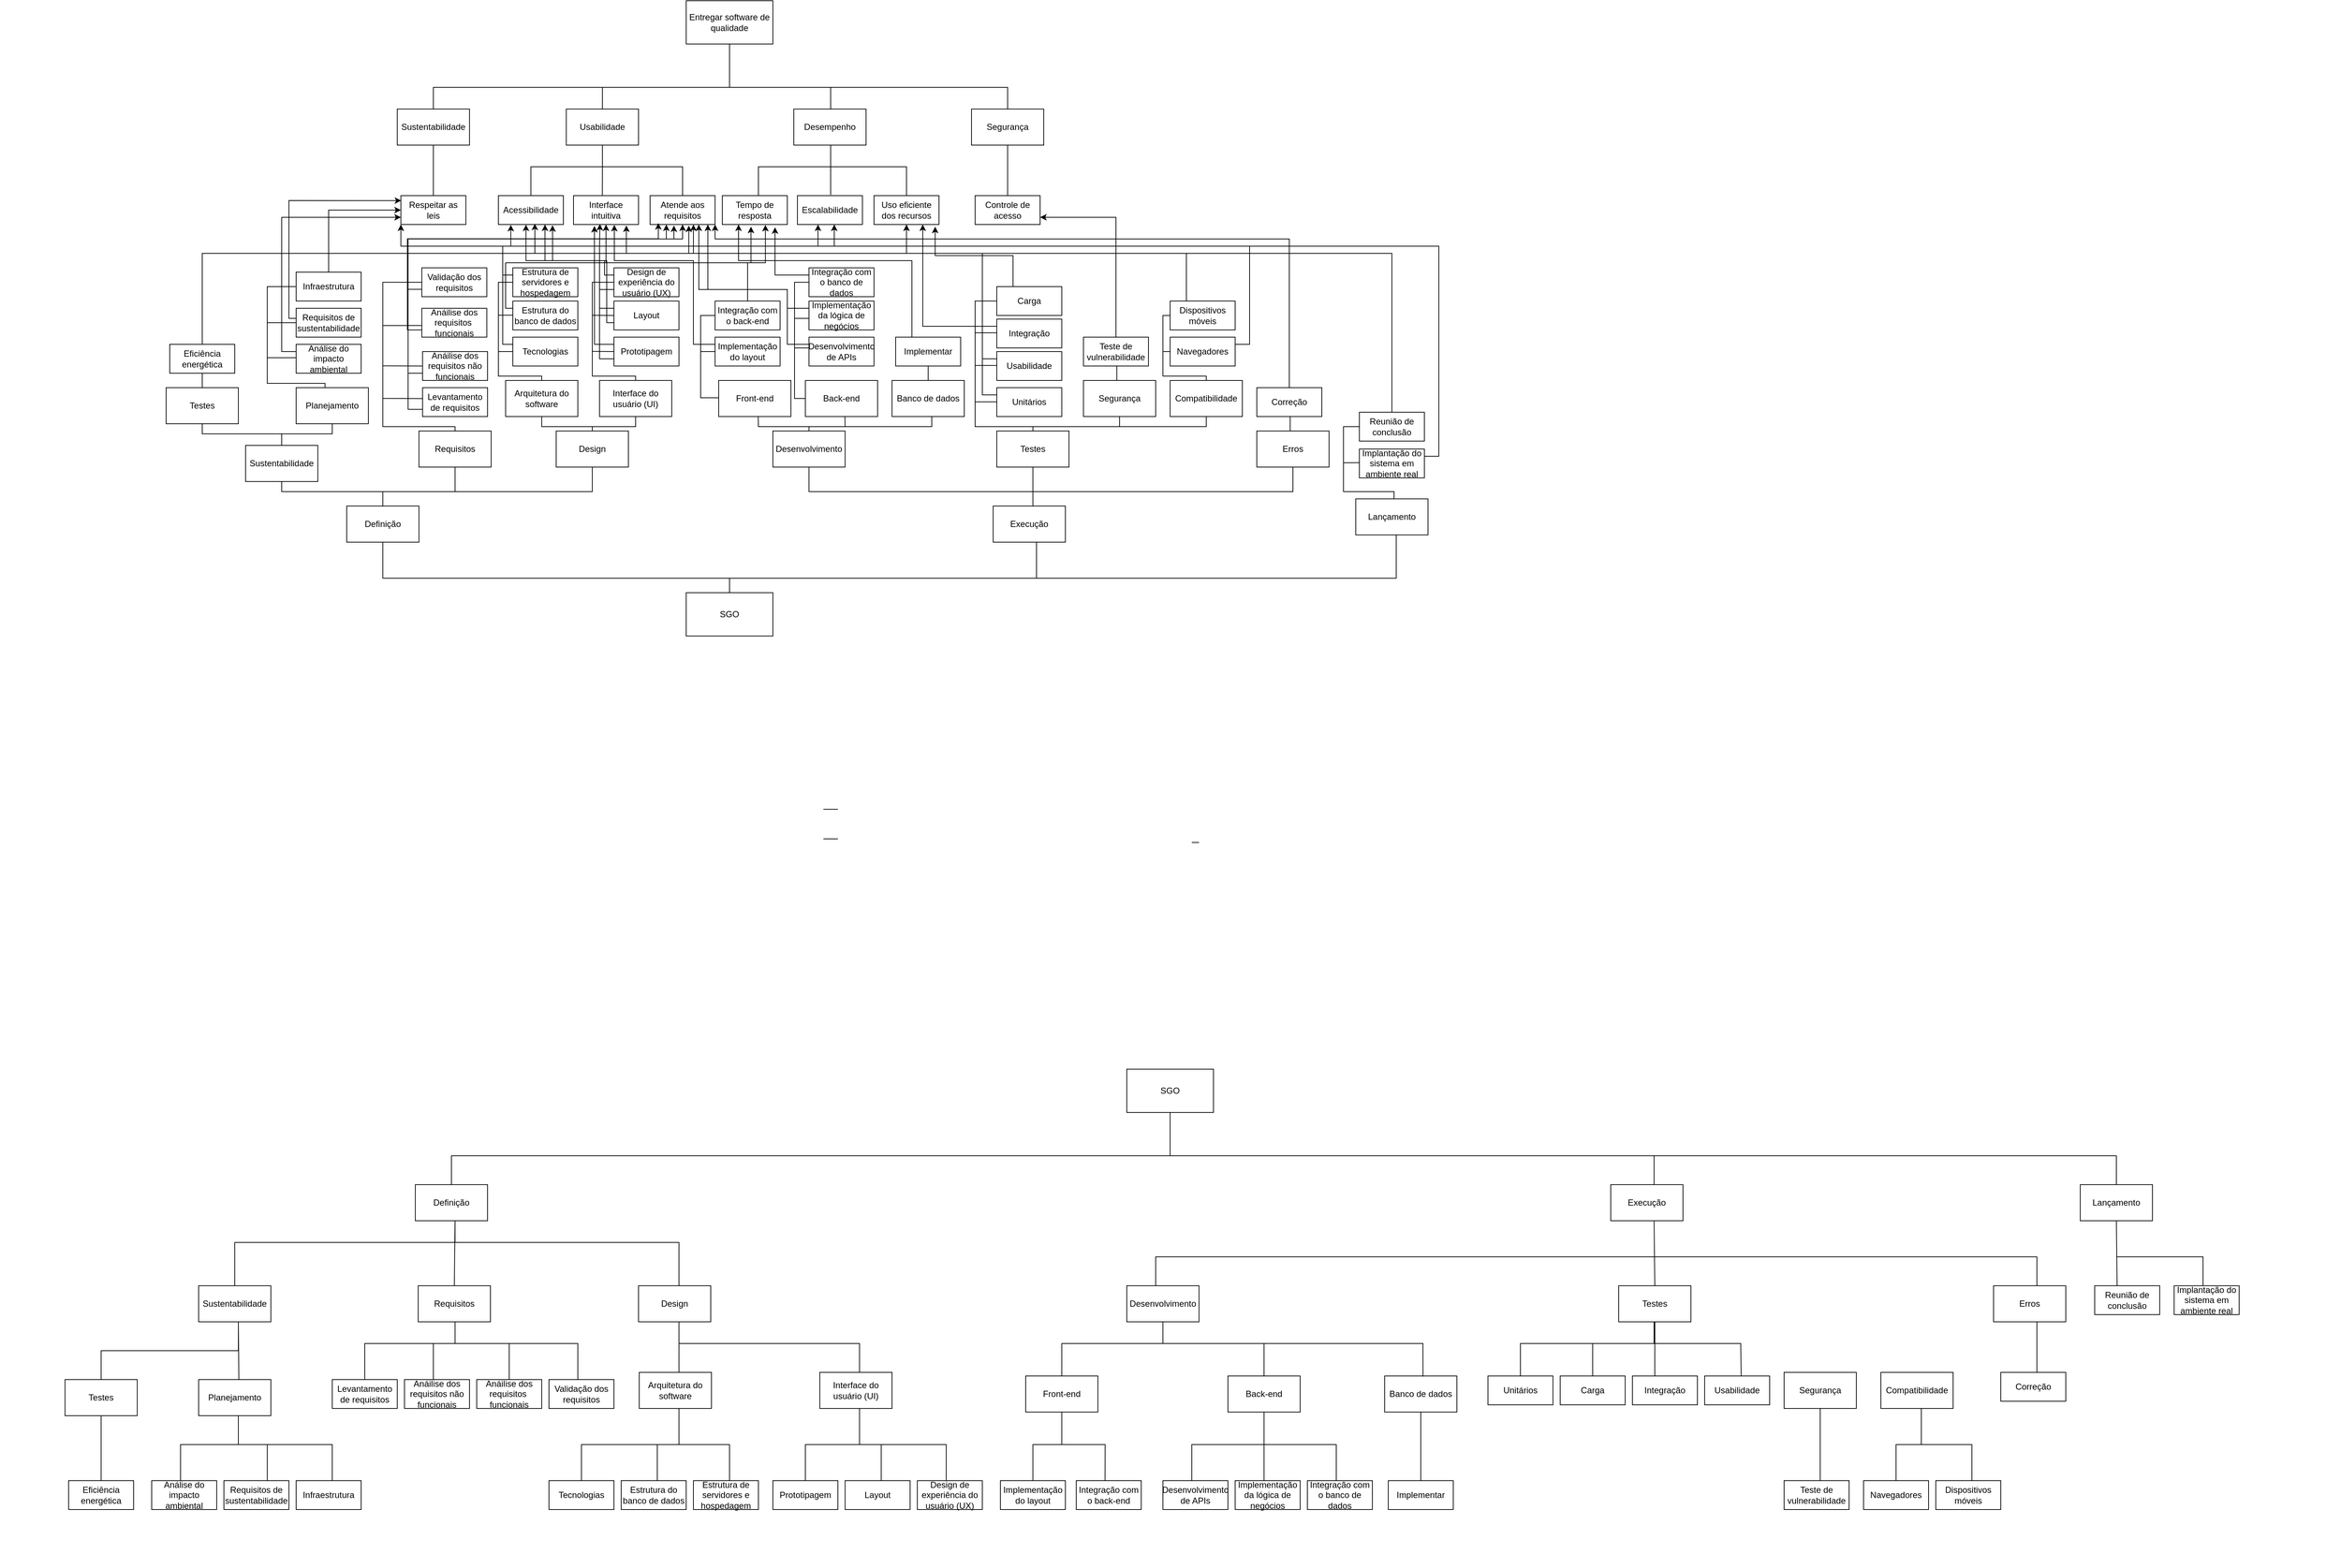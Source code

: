 <mxfile version="26.0.16">
  <diagram name="Página-1" id="8MuC-DbSRMC-BdxRvOf7">
    <mxGraphModel dx="6434" dy="2507" grid="1" gridSize="10" guides="1" tooltips="1" connect="1" arrows="1" fold="1" page="1" pageScale="1" pageWidth="827" pageHeight="1169" math="0" shadow="0">
      <root>
        <mxCell id="0" />
        <mxCell id="1" parent="0" />
        <mxCell id="I9MuD-WdvE4B0fHDudqE-1" value="Entregar software de qualidade" style="rounded=0;whiteSpace=wrap;html=1;" parent="1" vertex="1">
          <mxGeometry x="-100" y="40" width="120" height="60" as="geometry" />
        </mxCell>
        <mxCell id="I9MuD-WdvE4B0fHDudqE-2" value="Usabilidade" style="rounded=0;whiteSpace=wrap;html=1;" parent="1" vertex="1">
          <mxGeometry x="-266" y="190" width="100" height="50" as="geometry" />
        </mxCell>
        <mxCell id="I9MuD-WdvE4B0fHDudqE-4" value="Desem&lt;span style=&quot;color: rgba(0, 0, 0, 0); font-family: monospace; font-size: 0px; text-align: start; text-wrap-mode: nowrap;&quot;&gt;%3CmxGraphModel%3E%3Croot%3E%3CmxCell%20id%3D%220%22%2F%3E%3CmxCell%20id%3D%221%22%20parent%3D%220%22%2F%3E%3CmxCell%20id%3D%222%22%20value%3D%22Usabilidade%22%20style%3D%22rounded%3D0%3BwhiteSpace%3Dwrap%3Bhtml%3D1%3B%22%20vertex%3D%221%22%20parent%3D%221%22%3E%3CmxGeometry%20x%3D%22180%22%20y%3D%22210%22%20width%3D%22120%22%20height%3D%2260%22%20as%3D%22geometry%22%2F%3E%3C%2FmxCell%3E%3C%2Froot%3E%3C%2FmxGraphModel%3E&lt;/span&gt;penho" style="rounded=0;whiteSpace=wrap;html=1;" parent="1" vertex="1">
          <mxGeometry x="49" y="190" width="100" height="50" as="geometry" />
        </mxCell>
        <mxCell id="I9MuD-WdvE4B0fHDudqE-5" value="Segurança" style="rounded=0;whiteSpace=wrap;html=1;" parent="1" vertex="1">
          <mxGeometry x="295" y="190" width="100" height="50" as="geometry" />
        </mxCell>
        <mxCell id="I9MuD-WdvE4B0fHDudqE-6" value="Sustentabilidade" style="rounded=0;whiteSpace=wrap;html=1;" parent="1" vertex="1">
          <mxGeometry x="-500" y="190" width="100" height="50" as="geometry" />
        </mxCell>
        <mxCell id="I9MuD-WdvE4B0fHDudqE-7" value="" style="endArrow=none;html=1;rounded=0;entryX=0.5;entryY=1;entryDx=0;entryDy=0;exitX=0.5;exitY=0;exitDx=0;exitDy=0;" parent="1" source="I9MuD-WdvE4B0fHDudqE-6" target="I9MuD-WdvE4B0fHDudqE-1" edge="1">
          <mxGeometry width="50" height="50" relative="1" as="geometry">
            <mxPoint x="40" y="180" as="sourcePoint" />
            <mxPoint x="90" y="130" as="targetPoint" />
            <Array as="points">
              <mxPoint x="-450" y="160" />
              <mxPoint x="-165" y="160" />
              <mxPoint x="-50" y="160" />
              <mxPoint x="-40" y="160" />
            </Array>
          </mxGeometry>
        </mxCell>
        <mxCell id="I9MuD-WdvE4B0fHDudqE-8" value="" style="endArrow=none;html=1;rounded=0;exitX=0.5;exitY=0;exitDx=0;exitDy=0;" parent="1" source="I9MuD-WdvE4B0fHDudqE-5" edge="1">
          <mxGeometry width="50" height="50" relative="1" as="geometry">
            <mxPoint x="-155" y="200" as="sourcePoint" />
            <mxPoint x="-40" y="160" as="targetPoint" />
            <Array as="points">
              <mxPoint x="345" y="160" />
              <mxPoint x="195" y="160" />
              <mxPoint x="80" y="160" />
              <mxPoint x="40" y="160" />
            </Array>
          </mxGeometry>
        </mxCell>
        <mxCell id="I9MuD-WdvE4B0fHDudqE-9" value="" style="endArrow=none;html=1;rounded=0;exitX=0.5;exitY=0;exitDx=0;exitDy=0;" parent="1" source="I9MuD-WdvE4B0fHDudqE-2" edge="1">
          <mxGeometry width="50" height="50" relative="1" as="geometry">
            <mxPoint x="-40" y="190" as="sourcePoint" />
            <mxPoint x="-40" y="160" as="targetPoint" />
            <Array as="points">
              <mxPoint x="-216" y="160" />
            </Array>
          </mxGeometry>
        </mxCell>
        <mxCell id="I9MuD-WdvE4B0fHDudqE-10" value="" style="endArrow=none;html=1;rounded=0;" parent="1" edge="1">
          <mxGeometry width="50" height="50" relative="1" as="geometry">
            <mxPoint x="100" y="190" as="sourcePoint" />
            <mxPoint x="100" y="160" as="targetPoint" />
          </mxGeometry>
        </mxCell>
        <mxCell id="I9MuD-WdvE4B0fHDudqE-11" value="Tempo de resposta" style="rounded=0;whiteSpace=wrap;html=1;" parent="1" vertex="1">
          <mxGeometry x="-50" y="310" width="90" height="40" as="geometry" />
        </mxCell>
        <mxCell id="I9MuD-WdvE4B0fHDudqE-12" value="Escalabilidade" style="rounded=0;whiteSpace=wrap;html=1;" parent="1" vertex="1">
          <mxGeometry x="54" y="310" width="90" height="40" as="geometry" />
        </mxCell>
        <mxCell id="I9MuD-WdvE4B0fHDudqE-13" value="Uso eficiente dos recursos" style="rounded=0;whiteSpace=wrap;html=1;" parent="1" vertex="1">
          <mxGeometry x="160" y="310" width="90" height="40" as="geometry" />
        </mxCell>
        <mxCell id="I9MuD-WdvE4B0fHDudqE-15" value="" style="endArrow=none;html=1;rounded=0;" parent="1" edge="1">
          <mxGeometry width="50" height="50" relative="1" as="geometry">
            <mxPoint y="310" as="sourcePoint" />
            <mxPoint x="100" y="240" as="targetPoint" />
            <Array as="points">
              <mxPoint y="270" />
              <mxPoint x="100" y="270" />
            </Array>
          </mxGeometry>
        </mxCell>
        <mxCell id="I9MuD-WdvE4B0fHDudqE-16" value="" style="endArrow=none;html=1;rounded=0;" parent="1" edge="1">
          <mxGeometry width="50" height="50" relative="1" as="geometry">
            <mxPoint x="100" y="309" as="sourcePoint" />
            <mxPoint x="100" y="270" as="targetPoint" />
          </mxGeometry>
        </mxCell>
        <mxCell id="I9MuD-WdvE4B0fHDudqE-17" value="" style="endArrow=none;html=1;rounded=0;entryX=0.5;entryY=0;entryDx=0;entryDy=0;" parent="1" target="I9MuD-WdvE4B0fHDudqE-13" edge="1">
          <mxGeometry width="50" height="50" relative="1" as="geometry">
            <mxPoint x="80" y="270" as="sourcePoint" />
            <mxPoint x="160" y="270" as="targetPoint" />
            <Array as="points">
              <mxPoint x="205" y="270" />
            </Array>
          </mxGeometry>
        </mxCell>
        <mxCell id="I9MuD-WdvE4B0fHDudqE-18" value="Controle de acesso" style="rounded=0;whiteSpace=wrap;html=1;" parent="1" vertex="1">
          <mxGeometry x="300" y="310" width="90" height="40" as="geometry" />
        </mxCell>
        <mxCell id="I9MuD-WdvE4B0fHDudqE-19" value="" style="endArrow=none;html=1;rounded=0;entryX=0.5;entryY=1;entryDx=0;entryDy=0;exitX=0.5;exitY=0;exitDx=0;exitDy=0;" parent="1" source="I9MuD-WdvE4B0fHDudqE-18" target="I9MuD-WdvE4B0fHDudqE-5" edge="1">
          <mxGeometry width="50" height="50" relative="1" as="geometry">
            <mxPoint x="310" y="310" as="sourcePoint" />
            <mxPoint x="360" y="260" as="targetPoint" />
          </mxGeometry>
        </mxCell>
        <mxCell id="I9MuD-WdvE4B0fHDudqE-20" value="Acessibilidade" style="rounded=0;whiteSpace=wrap;html=1;" parent="1" vertex="1">
          <mxGeometry x="-360" y="310" width="90" height="40" as="geometry" />
        </mxCell>
        <mxCell id="I9MuD-WdvE4B0fHDudqE-21" value="Interface intuitiva" style="rounded=0;whiteSpace=wrap;html=1;" parent="1" vertex="1">
          <mxGeometry x="-256" y="310" width="90" height="40" as="geometry" />
        </mxCell>
        <mxCell id="I9MuD-WdvE4B0fHDudqE-22" value="Atende aos requisitos" style="rounded=0;whiteSpace=wrap;html=1;" parent="1" vertex="1">
          <mxGeometry x="-150" y="310" width="90" height="40" as="geometry" />
        </mxCell>
        <mxCell id="I9MuD-WdvE4B0fHDudqE-23" value="Respeitar as leis" style="rounded=0;whiteSpace=wrap;html=1;" parent="1" vertex="1">
          <mxGeometry x="-495" y="310" width="90" height="40" as="geometry" />
        </mxCell>
        <mxCell id="I9MuD-WdvE4B0fHDudqE-24" value="" style="endArrow=none;html=1;rounded=0;entryX=0.5;entryY=1;entryDx=0;entryDy=0;exitX=0.5;exitY=0;exitDx=0;exitDy=0;" parent="1" source="I9MuD-WdvE4B0fHDudqE-23" target="I9MuD-WdvE4B0fHDudqE-6" edge="1">
          <mxGeometry width="50" height="50" relative="1" as="geometry">
            <mxPoint x="-490" y="290" as="sourcePoint" />
            <mxPoint x="-440" y="240" as="targetPoint" />
          </mxGeometry>
        </mxCell>
        <mxCell id="I9MuD-WdvE4B0fHDudqE-25" value="" style="endArrow=none;html=1;rounded=0;entryX=0.5;entryY=1;entryDx=0;entryDy=0;exitX=0.5;exitY=0;exitDx=0;exitDy=0;" parent="1" source="I9MuD-WdvE4B0fHDudqE-20" target="I9MuD-WdvE4B0fHDudqE-2" edge="1">
          <mxGeometry width="50" height="50" relative="1" as="geometry">
            <mxPoint x="-280" y="310" as="sourcePoint" />
            <mxPoint x="-200" y="230" as="targetPoint" />
            <Array as="points">
              <mxPoint x="-315" y="270" />
              <mxPoint x="-216" y="270" />
            </Array>
          </mxGeometry>
        </mxCell>
        <mxCell id="I9MuD-WdvE4B0fHDudqE-26" value="" style="endArrow=none;html=1;rounded=0;exitX=0.443;exitY=0.011;exitDx=0;exitDy=0;exitPerimeter=0;" parent="1" source="I9MuD-WdvE4B0fHDudqE-21" edge="1">
          <mxGeometry width="50" height="50" relative="1" as="geometry">
            <mxPoint x="-200" y="310" as="sourcePoint" />
            <mxPoint x="-216" y="270" as="targetPoint" />
          </mxGeometry>
        </mxCell>
        <mxCell id="I9MuD-WdvE4B0fHDudqE-27" value="" style="endArrow=none;html=1;rounded=0;entryX=0.5;entryY=0;entryDx=0;entryDy=0;" parent="1" target="I9MuD-WdvE4B0fHDudqE-22" edge="1">
          <mxGeometry width="50" height="50" relative="1" as="geometry">
            <mxPoint x="-220" y="270" as="sourcePoint" />
            <mxPoint x="-75" y="310" as="targetPoint" />
            <Array as="points">
              <mxPoint x="-105" y="270" />
            </Array>
          </mxGeometry>
        </mxCell>
        <mxCell id="I9MuD-WdvE4B0fHDudqE-29" value="SGO" style="rounded=0;whiteSpace=wrap;html=1;" parent="1" vertex="1">
          <mxGeometry x="-100" y="860" width="120" height="60" as="geometry" />
        </mxCell>
        <mxCell id="I9MuD-WdvE4B0fHDudqE-31" value="Definição" style="rounded=0;whiteSpace=wrap;html=1;" parent="1" vertex="1">
          <mxGeometry x="-570" y="740" width="100" height="50" as="geometry" />
        </mxCell>
        <mxCell id="I9MuD-WdvE4B0fHDudqE-32" value="Execução" style="rounded=0;whiteSpace=wrap;html=1;" parent="1" vertex="1">
          <mxGeometry x="325" y="740" width="100" height="50" as="geometry" />
        </mxCell>
        <mxCell id="I9MuD-WdvE4B0fHDudqE-33" value="Lançamento" style="rounded=0;whiteSpace=wrap;html=1;" parent="1" vertex="1">
          <mxGeometry x="827" y="730" width="100" height="50" as="geometry" />
        </mxCell>
        <mxCell id="I9MuD-WdvE4B0fHDudqE-34" value="Sustentabilidade" style="rounded=0;whiteSpace=wrap;html=1;" parent="1" vertex="1">
          <mxGeometry x="-710" y="656" width="100" height="50" as="geometry" />
        </mxCell>
        <mxCell id="I9MuD-WdvE4B0fHDudqE-35" value="Requisitos" style="rounded=0;whiteSpace=wrap;html=1;" parent="1" vertex="1">
          <mxGeometry x="-470" y="636" width="100" height="50" as="geometry" />
        </mxCell>
        <mxCell id="I9MuD-WdvE4B0fHDudqE-36" value="Design" style="rounded=0;whiteSpace=wrap;html=1;" parent="1" vertex="1">
          <mxGeometry x="-280" y="636" width="100" height="50" as="geometry" />
        </mxCell>
        <mxCell id="I9MuD-WdvE4B0fHDudqE-38" value="Testes" style="rounded=0;whiteSpace=wrap;html=1;" parent="1" vertex="1">
          <mxGeometry x="-820" y="576" width="100" height="50" as="geometry" />
        </mxCell>
        <mxCell id="I9MuD-WdvE4B0fHDudqE-39" value="Planejamento" style="rounded=0;whiteSpace=wrap;html=1;" parent="1" vertex="1">
          <mxGeometry x="-640" y="576" width="100" height="50" as="geometry" />
        </mxCell>
        <mxCell id="I9MuD-WdvE4B0fHDudqE-137" style="edgeStyle=orthogonalEdgeStyle;rounded=0;orthogonalLoop=1;jettySize=auto;html=1;exitX=0.5;exitY=0;exitDx=0;exitDy=0;entryX=0.5;entryY=1;entryDx=0;entryDy=0;" parent="1" source="I9MuD-WdvE4B0fHDudqE-40" target="I9MuD-WdvE4B0fHDudqE-13" edge="1">
          <mxGeometry relative="1" as="geometry">
            <Array as="points">
              <mxPoint x="-770" y="390" />
              <mxPoint x="205" y="390" />
            </Array>
          </mxGeometry>
        </mxCell>
        <mxCell id="I9MuD-WdvE4B0fHDudqE-40" value="Eficiência energética" style="rounded=0;whiteSpace=wrap;html=1;" parent="1" vertex="1">
          <mxGeometry x="-815" y="516" width="90" height="40" as="geometry" />
        </mxCell>
        <mxCell id="I9MuD-WdvE4B0fHDudqE-41" value="Requisitos de sustentabilidade" style="rounded=0;whiteSpace=wrap;html=1;" parent="1" vertex="1">
          <mxGeometry x="-640" y="466" width="90" height="40" as="geometry" />
        </mxCell>
        <mxCell id="I9MuD-WdvE4B0fHDudqE-140" style="edgeStyle=orthogonalEdgeStyle;rounded=0;orthogonalLoop=1;jettySize=auto;html=1;exitX=0;exitY=0.25;exitDx=0;exitDy=0;entryX=0;entryY=0.75;entryDx=0;entryDy=0;" parent="1" source="I9MuD-WdvE4B0fHDudqE-43" target="I9MuD-WdvE4B0fHDudqE-23" edge="1">
          <mxGeometry relative="1" as="geometry" />
        </mxCell>
        <mxCell id="I9MuD-WdvE4B0fHDudqE-43" value="Análise do impacto ambiental" style="rounded=0;whiteSpace=wrap;html=1;" parent="1" vertex="1">
          <mxGeometry x="-640" y="516" width="90" height="40" as="geometry" />
        </mxCell>
        <mxCell id="I9MuD-WdvE4B0fHDudqE-138" style="edgeStyle=orthogonalEdgeStyle;rounded=0;orthogonalLoop=1;jettySize=auto;html=1;exitX=0.5;exitY=0;exitDx=0;exitDy=0;entryX=0;entryY=0.5;entryDx=0;entryDy=0;" parent="1" source="I9MuD-WdvE4B0fHDudqE-44" target="I9MuD-WdvE4B0fHDudqE-23" edge="1">
          <mxGeometry relative="1" as="geometry" />
        </mxCell>
        <mxCell id="I9MuD-WdvE4B0fHDudqE-44" value="Infraestrutura" style="rounded=0;whiteSpace=wrap;html=1;" parent="1" vertex="1">
          <mxGeometry x="-640" y="416" width="90" height="40" as="geometry" />
        </mxCell>
        <mxCell id="I9MuD-WdvE4B0fHDudqE-45" value="" style="endArrow=none;html=1;rounded=0;entryX=0.5;entryY=1;entryDx=0;entryDy=0;exitX=0.5;exitY=0;exitDx=0;exitDy=0;" parent="1" source="I9MuD-WdvE4B0fHDudqE-38" target="I9MuD-WdvE4B0fHDudqE-40" edge="1">
          <mxGeometry width="50" height="50" relative="1" as="geometry">
            <mxPoint x="-820" y="566" as="sourcePoint" />
            <mxPoint x="-770" y="516" as="targetPoint" />
          </mxGeometry>
        </mxCell>
        <mxCell id="I9MuD-WdvE4B0fHDudqE-46" value="" style="endArrow=none;html=1;rounded=0;entryX=0.5;entryY=1;entryDx=0;entryDy=0;exitX=0.5;exitY=0;exitDx=0;exitDy=0;" parent="1" source="I9MuD-WdvE4B0fHDudqE-34" target="I9MuD-WdvE4B0fHDudqE-38" edge="1">
          <mxGeometry width="50" height="50" relative="1" as="geometry">
            <mxPoint x="-700" y="686" as="sourcePoint" />
            <mxPoint x="-650" y="636" as="targetPoint" />
            <Array as="points">
              <mxPoint x="-660" y="640" />
              <mxPoint x="-760" y="640" />
              <mxPoint x="-770" y="640" />
            </Array>
          </mxGeometry>
        </mxCell>
        <mxCell id="I9MuD-WdvE4B0fHDudqE-47" value="" style="endArrow=none;html=1;rounded=0;entryX=0.5;entryY=1;entryDx=0;entryDy=0;exitX=0.5;exitY=0;exitDx=0;exitDy=0;" parent="1" source="I9MuD-WdvE4B0fHDudqE-34" target="I9MuD-WdvE4B0fHDudqE-39" edge="1">
          <mxGeometry width="50" height="50" relative="1" as="geometry">
            <mxPoint x="-630" y="686" as="sourcePoint" />
            <mxPoint x="-580" y="636" as="targetPoint" />
            <Array as="points">
              <mxPoint x="-660" y="640" />
              <mxPoint x="-590" y="640" />
            </Array>
          </mxGeometry>
        </mxCell>
        <mxCell id="I9MuD-WdvE4B0fHDudqE-49" value="" style="endArrow=none;html=1;rounded=0;entryX=0.6;entryY=1;entryDx=0;entryDy=0;exitX=0.5;exitY=0;exitDx=0;exitDy=0;entryPerimeter=0;" parent="1" source="I9MuD-WdvE4B0fHDudqE-29" target="I9MuD-WdvE4B0fHDudqE-32" edge="1">
          <mxGeometry width="50" height="50" relative="1" as="geometry">
            <mxPoint x="-70" y="870" as="sourcePoint" />
            <mxPoint x="-20" y="820" as="targetPoint" />
            <Array as="points">
              <mxPoint x="-40" y="840" />
              <mxPoint x="60" y="840" />
              <mxPoint x="80" y="840" />
              <mxPoint x="385" y="840" />
            </Array>
          </mxGeometry>
        </mxCell>
        <mxCell id="I9MuD-WdvE4B0fHDudqE-50" value="" style="endArrow=none;html=1;rounded=0;entryX=0.5;entryY=1;entryDx=0;entryDy=0;" parent="1" target="I9MuD-WdvE4B0fHDudqE-31" edge="1">
          <mxGeometry width="50" height="50" relative="1" as="geometry">
            <mxPoint x="-40" y="860" as="sourcePoint" />
            <mxPoint x="-90" y="840" as="targetPoint" />
            <Array as="points">
              <mxPoint x="-40" y="840" />
              <mxPoint x="-280" y="840" />
              <mxPoint x="-520" y="840" />
            </Array>
          </mxGeometry>
        </mxCell>
        <mxCell id="I9MuD-WdvE4B0fHDudqE-51" value="" style="endArrow=none;html=1;rounded=0;entryX=0.56;entryY=1;entryDx=0;entryDy=0;exitX=0.5;exitY=0;exitDx=0;exitDy=0;entryPerimeter=0;" parent="1" source="I9MuD-WdvE4B0fHDudqE-29" target="I9MuD-WdvE4B0fHDudqE-33" edge="1">
          <mxGeometry width="50" height="50" relative="1" as="geometry">
            <mxPoint y="860" as="sourcePoint" />
            <mxPoint x="50" y="810" as="targetPoint" />
            <Array as="points">
              <mxPoint x="-40" y="840" />
              <mxPoint x="576" y="840" />
              <mxPoint x="716" y="840" />
              <mxPoint x="883" y="840" />
            </Array>
          </mxGeometry>
        </mxCell>
        <mxCell id="I9MuD-WdvE4B0fHDudqE-141" style="edgeStyle=orthogonalEdgeStyle;rounded=0;orthogonalLoop=1;jettySize=auto;html=1;exitX=0;exitY=0.75;exitDx=0;exitDy=0;entryX=0.5;entryY=1;entryDx=0;entryDy=0;" parent="1" source="I9MuD-WdvE4B0fHDudqE-52" target="I9MuD-WdvE4B0fHDudqE-22" edge="1">
          <mxGeometry relative="1" as="geometry">
            <Array as="points">
              <mxPoint x="-485" y="606" />
              <mxPoint x="-485" y="370" />
              <mxPoint x="-105" y="370" />
            </Array>
          </mxGeometry>
        </mxCell>
        <mxCell id="I9MuD-WdvE4B0fHDudqE-52" value="Levantamento de requisitos" style="rounded=0;whiteSpace=wrap;html=1;" parent="1" vertex="1">
          <mxGeometry x="-465" y="576" width="90" height="40" as="geometry" />
        </mxCell>
        <mxCell id="I9MuD-WdvE4B0fHDudqE-144" style="edgeStyle=orthogonalEdgeStyle;rounded=0;orthogonalLoop=1;jettySize=auto;html=1;exitX=0;exitY=0.75;exitDx=0;exitDy=0;entryX=0.25;entryY=1;entryDx=0;entryDy=0;" parent="1" edge="1">
          <mxGeometry relative="1" as="geometry">
            <mxPoint x="-465" y="556" as="sourcePoint" />
            <mxPoint x="-127.5" y="350" as="targetPoint" />
            <Array as="points">
              <mxPoint x="-485" y="556" />
              <mxPoint x="-485" y="370" />
              <mxPoint x="-127" y="370" />
            </Array>
          </mxGeometry>
        </mxCell>
        <mxCell id="I9MuD-WdvE4B0fHDudqE-53" value="Anáilise dos requisitos não funcionais" style="rounded=0;whiteSpace=wrap;html=1;" parent="1" vertex="1">
          <mxGeometry x="-465" y="526" width="90" height="40" as="geometry" />
        </mxCell>
        <mxCell id="I9MuD-WdvE4B0fHDudqE-54" value="Anáilise dos requisitos&amp;nbsp; funcionais" style="rounded=0;whiteSpace=wrap;html=1;" parent="1" vertex="1">
          <mxGeometry x="-466" y="466" width="90" height="40" as="geometry" />
        </mxCell>
        <mxCell id="I9MuD-WdvE4B0fHDudqE-55" value="Validação dos requisitos" style="rounded=0;whiteSpace=wrap;html=1;" parent="1" vertex="1">
          <mxGeometry x="-466" y="410" width="90" height="40" as="geometry" />
        </mxCell>
        <mxCell id="I9MuD-WdvE4B0fHDudqE-56" value="Arquitetura do software" style="rounded=0;whiteSpace=wrap;html=1;" parent="1" vertex="1">
          <mxGeometry x="-350" y="566" width="100" height="50" as="geometry" />
        </mxCell>
        <mxCell id="I9MuD-WdvE4B0fHDudqE-57" value="Interface do usuário (UI)" style="rounded=0;whiteSpace=wrap;html=1;" parent="1" vertex="1">
          <mxGeometry x="-220" y="566" width="100" height="50" as="geometry" />
        </mxCell>
        <mxCell id="I9MuD-WdvE4B0fHDudqE-58" value="" style="endArrow=none;html=1;rounded=0;exitX=0.5;exitY=0;exitDx=0;exitDy=0;" parent="1" source="I9MuD-WdvE4B0fHDudqE-36" edge="1">
          <mxGeometry width="50" height="50" relative="1" as="geometry">
            <mxPoint x="-330" y="660" as="sourcePoint" />
            <mxPoint x="-300" y="616" as="targetPoint" />
            <Array as="points">
              <mxPoint x="-230" y="630" />
              <mxPoint x="-300" y="630" />
            </Array>
          </mxGeometry>
        </mxCell>
        <mxCell id="I9MuD-WdvE4B0fHDudqE-59" value="" style="endArrow=none;html=1;rounded=0;entryX=0.5;entryY=1;entryDx=0;entryDy=0;exitX=0.5;exitY=0;exitDx=0;exitDy=0;" parent="1" source="I9MuD-WdvE4B0fHDudqE-36" target="I9MuD-WdvE4B0fHDudqE-57" edge="1">
          <mxGeometry width="50" height="50" relative="1" as="geometry">
            <mxPoint x="-200" y="680" as="sourcePoint" />
            <mxPoint x="-150" y="630" as="targetPoint" />
            <Array as="points">
              <mxPoint x="-230" y="630" />
              <mxPoint x="-170" y="630" />
            </Array>
          </mxGeometry>
        </mxCell>
        <mxCell id="I9MuD-WdvE4B0fHDudqE-149" style="edgeStyle=orthogonalEdgeStyle;rounded=0;orthogonalLoop=1;jettySize=auto;html=1;exitX=0;exitY=0.25;exitDx=0;exitDy=0;entryX=0.25;entryY=1;entryDx=0;entryDy=0;" parent="1" edge="1">
          <mxGeometry relative="1" as="geometry">
            <mxPoint x="-334" y="516" as="sourcePoint" />
            <mxPoint x="82.5" y="350" as="targetPoint" />
            <Array as="points">
              <mxPoint x="-354" y="516" />
              <mxPoint x="-354" y="380" />
              <mxPoint x="83" y="380" />
            </Array>
          </mxGeometry>
        </mxCell>
        <mxCell id="I9MuD-WdvE4B0fHDudqE-60" value="Tecnologias" style="rounded=0;whiteSpace=wrap;html=1;" parent="1" vertex="1">
          <mxGeometry x="-340" y="506" width="90" height="40" as="geometry" />
        </mxCell>
        <mxCell id="I9MuD-WdvE4B0fHDudqE-61" value="Estrutur&lt;span style=&quot;color: rgba(0, 0, 0, 0); font-family: monospace; font-size: 0px; text-align: start; text-wrap-mode: nowrap;&quot;&gt;%3CmxGraphModel%3E%3Croot%3E%3CmxCell%20id%3D%220%22%2F%3E%3CmxCell%20id%3D%221%22%20parent%3D%220%22%2F%3E%3CmxCell%20id%3D%222%22%20value%3D%22Tecnologias%22%20style%3D%22rounded%3D0%3BwhiteSpace%3Dwrap%3Bhtml%3D1%3B%22%20vertex%3D%221%22%20parent%3D%221%22%3E%3CmxGeometry%20x%3D%22-340%22%20y%3D%22506%22%20width%3D%2290%22%20height%3D%2240%22%20as%3D%22geometry%22%2F%3E%3C%2FmxCell%3E%3C%2Froot%3E%3C%2FmxGraphModel%3E&lt;/span&gt;a do banco de dados&lt;span style=&quot;color: rgba(0, 0, 0, 0); font-family: monospace; font-size: 0px; text-align: start; text-wrap-mode: nowrap;&quot;&gt;%3CmxGraphModel%3E%3Croot%3E%3CmxCell%20id%3D%220%22%2F%3E%3CmxCell%20id%3D%221%22%20parent%3D%220%22%2F%3E%3CmxCell%20id%3D%222%22%20value%3D%22Tecnologias%22%20style%3D%22rounded%3D0%3BwhiteSpace%3Dwrap%3Bhtml%3D1%3B%22%20vertex%3D%221%22%20parent%3D%221%22%3E%3CmxGeometry%20x%3D%22-340%22%20y%3D%22506%22%20width%3D%2290%22%20height%3D%2240%22%20as%3D%22geometry%22%2F%3E%3C%2FmxCell%3E%3C%2Froot%3E%3C%2FmxGraphModel%3E&lt;/span&gt;" style="rounded=0;whiteSpace=wrap;html=1;" parent="1" vertex="1">
          <mxGeometry x="-340" y="456" width="90" height="40" as="geometry" />
        </mxCell>
        <mxCell id="I9MuD-WdvE4B0fHDudqE-147" style="edgeStyle=orthogonalEdgeStyle;rounded=0;orthogonalLoop=1;jettySize=auto;html=1;exitX=0;exitY=0.25;exitDx=0;exitDy=0;entryX=0.5;entryY=1;entryDx=0;entryDy=0;" parent="1" edge="1">
          <mxGeometry relative="1" as="geometry">
            <mxPoint x="-334" y="420" as="sourcePoint" />
            <mxPoint x="105" y="350" as="targetPoint" />
            <Array as="points">
              <mxPoint x="-354" y="420" />
              <mxPoint x="-354" y="380" />
              <mxPoint x="105" y="380" />
            </Array>
          </mxGeometry>
        </mxCell>
        <mxCell id="I9MuD-WdvE4B0fHDudqE-62" value="Estrutur&lt;span style=&quot;color: rgba(0, 0, 0, 0); font-family: monospace; font-size: 0px; text-align: start; text-wrap-mode: nowrap;&quot;&gt;%3CmxGraphModel%3E%3Croot%3E%3CmxCell%20id%3D%220%22%2F%3E%3CmxCell%20id%3D%221%22%20parent%3D%220%22%2F%3E%3CmxCell%20id%3D%222%22%20value%3D%22Tecnologias%22%20style%3D%22rounded%3D0%3BwhiteSpace%3Dwrap%3Bhtml%3D1%3B%22%20vertex%3D%221%22%20parent%3D%221%22%3E%3CmxGeometry%20x%3D%22-340%22%20y%3D%22506%22%20width%3D%2290%22%20height%3D%2240%22%20as%3D%22geometry%22%2F%3E%3C%2FmxCell%3E%3C%2Froot%3E%3C%2FmxGraphModel%3E&lt;/span&gt;a de servidores e hospedagem&lt;span style=&quot;color: rgba(0, 0, 0, 0); font-family: monospace; font-size: 0px; text-align: start; text-wrap-mode: nowrap;&quot;&gt;%3CmxGraphModel%3E%3Croot%3E%3CmxCell%20id%3D%220%22%2F%3E%3CmxCell%20id%3D%221%22%20parent%3D%220%22%2F%3E%3CmxCell%20id%3D%222%22%20value%3D%22Tecnologias%22%20style%3D%22rounded%3D0%3BwhiteSpace%3Dwrap%3Bhtml%3D1%3B%22%20vertex%3D%221%22%20parent%3D%221%22%3E%3CmxGeometry%20x%3D%22-340%22%20y%3D%22506%22%20width%3D%2290%22%20height%3D%2240%22%20as%3D%22geometry%22%2F%3E%3C%2FmxCell%3E%3C%2Froot%3E%3C%2FmxGraphModel%3E&lt;/span&gt;" style="rounded=0;whiteSpace=wrap;html=1;" parent="1" vertex="1">
          <mxGeometry x="-340" y="410" width="90" height="40" as="geometry" />
        </mxCell>
        <mxCell id="I9MuD-WdvE4B0fHDudqE-63" value="Prototipagem" style="rounded=0;whiteSpace=wrap;html=1;" parent="1" vertex="1">
          <mxGeometry x="-200" y="506" width="90" height="40" as="geometry" />
        </mxCell>
        <mxCell id="I9MuD-WdvE4B0fHDudqE-154" style="edgeStyle=orthogonalEdgeStyle;rounded=0;orthogonalLoop=1;jettySize=auto;html=1;exitX=0;exitY=0.25;exitDx=0;exitDy=0;entryX=0.5;entryY=1;entryDx=0;entryDy=0;" parent="1" source="I9MuD-WdvE4B0fHDudqE-64" target="I9MuD-WdvE4B0fHDudqE-21" edge="1">
          <mxGeometry relative="1" as="geometry" />
        </mxCell>
        <mxCell id="I9MuD-WdvE4B0fHDudqE-64" value="Layout" style="rounded=0;whiteSpace=wrap;html=1;" parent="1" vertex="1">
          <mxGeometry x="-200" y="456" width="90" height="40" as="geometry" />
        </mxCell>
        <mxCell id="I9MuD-WdvE4B0fHDudqE-156" style="edgeStyle=orthogonalEdgeStyle;rounded=0;orthogonalLoop=1;jettySize=auto;html=1;exitX=0;exitY=0.25;exitDx=0;exitDy=0;entryX=0.75;entryY=1;entryDx=0;entryDy=0;exitPerimeter=0;" parent="1" source="I9MuD-WdvE4B0fHDudqE-65" edge="1">
          <mxGeometry relative="1" as="geometry">
            <mxPoint x="-203" y="420" as="sourcePoint" />
            <mxPoint x="-295.5" y="350" as="targetPoint" />
            <Array as="points">
              <mxPoint x="-213" y="420" />
              <mxPoint x="-213" y="400" />
              <mxPoint x="-295" y="400" />
            </Array>
          </mxGeometry>
        </mxCell>
        <mxCell id="I9MuD-WdvE4B0fHDudqE-65" value="Design de experiência do usuário (UX)" style="rounded=0;whiteSpace=wrap;html=1;" parent="1" vertex="1">
          <mxGeometry x="-200" y="410" width="90" height="40" as="geometry" />
        </mxCell>
        <mxCell id="I9MuD-WdvE4B0fHDudqE-66" value="" style="endArrow=none;html=1;rounded=0;exitX=0.5;exitY=0;exitDx=0;exitDy=0;entryX=0.5;entryY=1;entryDx=0;entryDy=0;" parent="1" source="I9MuD-WdvE4B0fHDudqE-31" target="I9MuD-WdvE4B0fHDudqE-34" edge="1">
          <mxGeometry width="50" height="50" relative="1" as="geometry">
            <mxPoint x="-710" y="750" as="sourcePoint" />
            <mxPoint x="-660" y="700" as="targetPoint" />
            <Array as="points">
              <mxPoint x="-520" y="720" />
              <mxPoint x="-660" y="720" />
            </Array>
          </mxGeometry>
        </mxCell>
        <mxCell id="I9MuD-WdvE4B0fHDudqE-67" value="" style="endArrow=none;html=1;rounded=0;entryX=0.5;entryY=1;entryDx=0;entryDy=0;exitX=0.5;exitY=0;exitDx=0;exitDy=0;" parent="1" source="I9MuD-WdvE4B0fHDudqE-31" target="I9MuD-WdvE4B0fHDudqE-35" edge="1">
          <mxGeometry width="50" height="50" relative="1" as="geometry">
            <mxPoint x="-520" y="760" as="sourcePoint" />
            <mxPoint x="-470" y="710" as="targetPoint" />
            <Array as="points">
              <mxPoint x="-520" y="720" />
              <mxPoint x="-420" y="720" />
            </Array>
          </mxGeometry>
        </mxCell>
        <mxCell id="I9MuD-WdvE4B0fHDudqE-68" value="" style="endArrow=none;html=1;rounded=0;entryX=0.5;entryY=1;entryDx=0;entryDy=0;" parent="1" target="I9MuD-WdvE4B0fHDudqE-36" edge="1">
          <mxGeometry width="50" height="50" relative="1" as="geometry">
            <mxPoint x="-520" y="740" as="sourcePoint" />
            <mxPoint x="-310" y="740" as="targetPoint" />
            <Array as="points">
              <mxPoint x="-520" y="720" />
              <mxPoint x="-230" y="720" />
            </Array>
          </mxGeometry>
        </mxCell>
        <mxCell id="I9MuD-WdvE4B0fHDudqE-69" value="Desenvolvimento" style="rounded=0;whiteSpace=wrap;html=1;" parent="1" vertex="1">
          <mxGeometry x="20" y="636" width="100" height="50" as="geometry" />
        </mxCell>
        <mxCell id="I9MuD-WdvE4B0fHDudqE-70" value="Front-end" style="rounded=0;whiteSpace=wrap;html=1;" parent="1" vertex="1">
          <mxGeometry x="-55" y="566" width="100" height="50" as="geometry" />
        </mxCell>
        <mxCell id="I9MuD-WdvE4B0fHDudqE-71" value="Back-end" style="rounded=0;whiteSpace=wrap;html=1;" parent="1" vertex="1">
          <mxGeometry x="65" y="566" width="100" height="50" as="geometry" />
        </mxCell>
        <mxCell id="I9MuD-WdvE4B0fHDudqE-72" value="Banco de dados" style="rounded=0;whiteSpace=wrap;html=1;" parent="1" vertex="1">
          <mxGeometry x="185" y="566" width="100" height="50" as="geometry" />
        </mxCell>
        <mxCell id="I9MuD-WdvE4B0fHDudqE-73" value="Testes" style="rounded=0;whiteSpace=wrap;html=1;" parent="1" vertex="1">
          <mxGeometry x="330" y="636" width="100" height="50" as="geometry" />
        </mxCell>
        <mxCell id="I9MuD-WdvE4B0fHDudqE-74" value="Implementação do layout" style="rounded=0;whiteSpace=wrap;html=1;" parent="1" vertex="1">
          <mxGeometry x="-60" y="506" width="90" height="40" as="geometry" />
        </mxCell>
        <mxCell id="I9MuD-WdvE4B0fHDudqE-75" value="Integração com o back-end" style="rounded=0;whiteSpace=wrap;html=1;" parent="1" vertex="1">
          <mxGeometry x="-60" y="456" width="90" height="40" as="geometry" />
        </mxCell>
        <mxCell id="I9MuD-WdvE4B0fHDudqE-76" value="Desenvolvimento de APIs" style="rounded=0;whiteSpace=wrap;html=1;" parent="1" vertex="1">
          <mxGeometry x="70" y="506" width="90" height="40" as="geometry" />
        </mxCell>
        <mxCell id="I9MuD-WdvE4B0fHDudqE-162" style="edgeStyle=orthogonalEdgeStyle;rounded=0;orthogonalLoop=1;jettySize=auto;html=1;exitX=0;exitY=0.25;exitDx=0;exitDy=0;entryX=0.75;entryY=1;entryDx=0;entryDy=0;" parent="1" source="I9MuD-WdvE4B0fHDudqE-77" target="I9MuD-WdvE4B0fHDudqE-22" edge="1">
          <mxGeometry relative="1" as="geometry">
            <Array as="points">
              <mxPoint x="40" y="466" />
              <mxPoint x="40" y="440" />
              <mxPoint x="-82" y="440" />
            </Array>
          </mxGeometry>
        </mxCell>
        <mxCell id="I9MuD-WdvE4B0fHDudqE-77" value="Implementação da lógica de negócios" style="rounded=0;whiteSpace=wrap;html=1;" parent="1" vertex="1">
          <mxGeometry x="70" y="456" width="90" height="40" as="geometry" />
        </mxCell>
        <mxCell id="I9MuD-WdvE4B0fHDudqE-78" value="Integração com o banco de dados" style="rounded=0;whiteSpace=wrap;html=1;" parent="1" vertex="1">
          <mxGeometry x="70" y="410" width="90" height="40" as="geometry" />
        </mxCell>
        <mxCell id="I9MuD-WdvE4B0fHDudqE-164" style="edgeStyle=orthogonalEdgeStyle;rounded=0;orthogonalLoop=1;jettySize=auto;html=1;exitX=0.25;exitY=0;exitDx=0;exitDy=0;entryX=0.25;entryY=1;entryDx=0;entryDy=0;" parent="1" source="I9MuD-WdvE4B0fHDudqE-79" target="I9MuD-WdvE4B0fHDudqE-11" edge="1">
          <mxGeometry relative="1" as="geometry">
            <Array as="points">
              <mxPoint x="213" y="400" />
              <mxPoint x="-27" y="400" />
            </Array>
          </mxGeometry>
        </mxCell>
        <mxCell id="I9MuD-WdvE4B0fHDudqE-79" value="Implementar" style="rounded=0;whiteSpace=wrap;html=1;" parent="1" vertex="1">
          <mxGeometry x="190" y="506" width="90" height="40" as="geometry" />
        </mxCell>
        <mxCell id="I9MuD-WdvE4B0fHDudqE-80" value="" style="endArrow=none;html=1;rounded=0;entryX=0;entryY=0.5;entryDx=0;entryDy=0;exitX=0.399;exitY=0;exitDx=0;exitDy=0;exitPerimeter=0;" parent="1" source="I9MuD-WdvE4B0fHDudqE-39" target="I9MuD-WdvE4B0fHDudqE-44" edge="1">
          <mxGeometry width="50" height="50" relative="1" as="geometry">
            <mxPoint x="-620" y="620" as="sourcePoint" />
            <mxPoint x="-570" y="570" as="targetPoint" />
            <Array as="points">
              <mxPoint x="-600" y="570" />
              <mxPoint x="-680" y="570" />
              <mxPoint x="-680" y="520" />
              <mxPoint x="-680" y="436" />
            </Array>
          </mxGeometry>
        </mxCell>
        <mxCell id="I9MuD-WdvE4B0fHDudqE-81" value="" style="endArrow=none;html=1;rounded=0;entryX=0;entryY=0.5;entryDx=0;entryDy=0;" parent="1" target="I9MuD-WdvE4B0fHDudqE-41" edge="1">
          <mxGeometry width="50" height="50" relative="1" as="geometry">
            <mxPoint x="-680" y="486" as="sourcePoint" />
            <mxPoint x="-630" y="490" as="targetPoint" />
          </mxGeometry>
        </mxCell>
        <mxCell id="I9MuD-WdvE4B0fHDudqE-82" value="" style="endArrow=none;html=1;rounded=0;entryX=0;entryY=0.5;entryDx=0;entryDy=0;" parent="1" edge="1">
          <mxGeometry width="50" height="50" relative="1" as="geometry">
            <mxPoint x="-680" y="534.52" as="sourcePoint" />
            <mxPoint x="-640" y="534.52" as="targetPoint" />
          </mxGeometry>
        </mxCell>
        <mxCell id="I9MuD-WdvE4B0fHDudqE-84" value="" style="endArrow=none;html=1;rounded=0;entryX=0.5;entryY=1;entryDx=0;entryDy=0;" parent="1" target="I9MuD-WdvE4B0fHDudqE-69" edge="1">
          <mxGeometry width="50" height="50" relative="1" as="geometry">
            <mxPoint x="380" y="720" as="sourcePoint" />
            <mxPoint x="80" y="700" as="targetPoint" />
            <Array as="points">
              <mxPoint x="70" y="720" />
            </Array>
          </mxGeometry>
        </mxCell>
        <mxCell id="I9MuD-WdvE4B0fHDudqE-86" value="Erros" style="rounded=0;whiteSpace=wrap;html=1;" parent="1" vertex="1">
          <mxGeometry x="690" y="636" width="100" height="50" as="geometry" />
        </mxCell>
        <mxCell id="I9MuD-WdvE4B0fHDudqE-87" value="Unitários" style="rounded=0;whiteSpace=wrap;html=1;" parent="1" vertex="1">
          <mxGeometry x="330" y="576" width="90" height="40" as="geometry" />
        </mxCell>
        <mxCell id="I9MuD-WdvE4B0fHDudqE-88" value="Usabilidade" style="rounded=0;whiteSpace=wrap;html=1;" parent="1" vertex="1">
          <mxGeometry x="330" y="526" width="90" height="40" as="geometry" />
        </mxCell>
        <mxCell id="I9MuD-WdvE4B0fHDudqE-166" style="edgeStyle=orthogonalEdgeStyle;rounded=0;orthogonalLoop=1;jettySize=auto;html=1;exitX=0;exitY=0.25;exitDx=0;exitDy=0;entryX=0.75;entryY=1;entryDx=0;entryDy=0;" parent="1" source="I9MuD-WdvE4B0fHDudqE-89" target="I9MuD-WdvE4B0fHDudqE-13" edge="1">
          <mxGeometry relative="1" as="geometry" />
        </mxCell>
        <mxCell id="I9MuD-WdvE4B0fHDudqE-89" value="Integração" style="rounded=0;whiteSpace=wrap;html=1;" parent="1" vertex="1">
          <mxGeometry x="330" y="481" width="90" height="40" as="geometry" />
        </mxCell>
        <mxCell id="I9MuD-WdvE4B0fHDudqE-90" value="Carga" style="rounded=0;whiteSpace=wrap;html=1;" parent="1" vertex="1">
          <mxGeometry x="330" y="436" width="90" height="40" as="geometry" />
        </mxCell>
        <mxCell id="I9MuD-WdvE4B0fHDudqE-91" value="Segurança" style="rounded=0;whiteSpace=wrap;html=1;" parent="1" vertex="1">
          <mxGeometry x="450" y="566" width="100" height="50" as="geometry" />
        </mxCell>
        <mxCell id="I9MuD-WdvE4B0fHDudqE-169" style="edgeStyle=orthogonalEdgeStyle;rounded=0;orthogonalLoop=1;jettySize=auto;html=1;exitX=0.5;exitY=0;exitDx=0;exitDy=0;entryX=1;entryY=0.75;entryDx=0;entryDy=0;" parent="1" source="I9MuD-WdvE4B0fHDudqE-92" target="I9MuD-WdvE4B0fHDudqE-18" edge="1">
          <mxGeometry relative="1" as="geometry" />
        </mxCell>
        <mxCell id="I9MuD-WdvE4B0fHDudqE-92" value="Teste de vulnerabilidade" style="rounded=0;whiteSpace=wrap;html=1;" parent="1" vertex="1">
          <mxGeometry x="450" y="506" width="90" height="40" as="geometry" />
        </mxCell>
        <mxCell id="I9MuD-WdvE4B0fHDudqE-93" value="Compatibilidade" style="rounded=0;whiteSpace=wrap;html=1;" parent="1" vertex="1">
          <mxGeometry x="570" y="566" width="100" height="50" as="geometry" />
        </mxCell>
        <mxCell id="I9MuD-WdvE4B0fHDudqE-94" value="Navegadores" style="rounded=0;whiteSpace=wrap;html=1;" parent="1" vertex="1">
          <mxGeometry x="570" y="506" width="90" height="40" as="geometry" />
        </mxCell>
        <mxCell id="I9MuD-WdvE4B0fHDudqE-95" value="Dispositivos móveis" style="rounded=0;whiteSpace=wrap;html=1;" parent="1" vertex="1">
          <mxGeometry x="570" y="456" width="90" height="40" as="geometry" />
        </mxCell>
        <mxCell id="I9MuD-WdvE4B0fHDudqE-172" style="edgeStyle=orthogonalEdgeStyle;rounded=0;orthogonalLoop=1;jettySize=auto;html=1;exitX=0.5;exitY=0;exitDx=0;exitDy=0;entryX=1;entryY=1;entryDx=0;entryDy=0;" parent="1" source="I9MuD-WdvE4B0fHDudqE-96" target="I9MuD-WdvE4B0fHDudqE-22" edge="1">
          <mxGeometry relative="1" as="geometry">
            <Array as="points">
              <mxPoint x="735" y="370" />
              <mxPoint x="-60" y="370" />
            </Array>
          </mxGeometry>
        </mxCell>
        <mxCell id="I9MuD-WdvE4B0fHDudqE-96" value="Correção" style="rounded=0;whiteSpace=wrap;html=1;" parent="1" vertex="1">
          <mxGeometry x="690" y="576" width="90" height="40" as="geometry" />
        </mxCell>
        <mxCell id="I9MuD-WdvE4B0fHDudqE-175" style="edgeStyle=orthogonalEdgeStyle;rounded=0;orthogonalLoop=1;jettySize=auto;html=1;exitX=1;exitY=0.25;exitDx=0;exitDy=0;entryX=0;entryY=1;entryDx=0;entryDy=0;" parent="1" source="I9MuD-WdvE4B0fHDudqE-97" target="I9MuD-WdvE4B0fHDudqE-23" edge="1">
          <mxGeometry relative="1" as="geometry">
            <Array as="points">
              <mxPoint x="942" y="671" />
              <mxPoint x="942" y="380" />
              <mxPoint x="-495" y="380" />
            </Array>
          </mxGeometry>
        </mxCell>
        <mxCell id="I9MuD-WdvE4B0fHDudqE-97" value="Implantação do sistema em ambiente real" style="rounded=0;whiteSpace=wrap;html=1;" parent="1" vertex="1">
          <mxGeometry x="832" y="661" width="90" height="40" as="geometry" />
        </mxCell>
        <mxCell id="I9MuD-WdvE4B0fHDudqE-98" value="Reunião de conclusão" style="rounded=0;whiteSpace=wrap;html=1;" parent="1" vertex="1">
          <mxGeometry x="832" y="610" width="90" height="40" as="geometry" />
        </mxCell>
        <mxCell id="I9MuD-WdvE4B0fHDudqE-99" value="" style="endArrow=none;html=1;rounded=0;entryX=0;entryY=0.5;entryDx=0;entryDy=0;" parent="1" target="I9MuD-WdvE4B0fHDudqE-98" edge="1">
          <mxGeometry width="50" height="50" relative="1" as="geometry">
            <mxPoint x="880" y="730" as="sourcePoint" />
            <mxPoint x="830" y="630" as="targetPoint" />
            <Array as="points">
              <mxPoint x="880" y="720" />
              <mxPoint x="810" y="720" />
              <mxPoint x="810" y="630" />
            </Array>
          </mxGeometry>
        </mxCell>
        <mxCell id="I9MuD-WdvE4B0fHDudqE-103" value="" style="endArrow=none;html=1;rounded=0;entryX=-0.003;entryY=0.472;entryDx=0;entryDy=0;entryPerimeter=0;" parent="1" target="I9MuD-WdvE4B0fHDudqE-97" edge="1">
          <mxGeometry width="50" height="50" relative="1" as="geometry">
            <mxPoint x="810" y="680" as="sourcePoint" />
            <mxPoint x="830" y="680" as="targetPoint" />
          </mxGeometry>
        </mxCell>
        <mxCell id="I9MuD-WdvE4B0fHDudqE-104" value="" style="endArrow=none;html=1;rounded=0;entryX=0.5;entryY=1;entryDx=0;entryDy=0;" parent="1" target="I9MuD-WdvE4B0fHDudqE-86" edge="1">
          <mxGeometry width="50" height="50" relative="1" as="geometry">
            <mxPoint x="380" y="720" as="sourcePoint" />
            <mxPoint x="740" y="690" as="targetPoint" />
            <Array as="points">
              <mxPoint x="740" y="720" />
            </Array>
          </mxGeometry>
        </mxCell>
        <mxCell id="I9MuD-WdvE4B0fHDudqE-105" value="" style="endArrow=none;html=1;rounded=0;entryX=0.5;entryY=1;entryDx=0;entryDy=0;exitX=0.55;exitY=0.002;exitDx=0;exitDy=0;exitPerimeter=0;" parent="1" source="I9MuD-WdvE4B0fHDudqE-32" target="I9MuD-WdvE4B0fHDudqE-73" edge="1">
          <mxGeometry width="50" height="50" relative="1" as="geometry">
            <mxPoint x="350" y="750" as="sourcePoint" />
            <mxPoint x="400" y="700" as="targetPoint" />
          </mxGeometry>
        </mxCell>
        <mxCell id="I9MuD-WdvE4B0fHDudqE-106" value="" style="endArrow=none;html=1;rounded=0;exitX=0.5;exitY=0;exitDx=0;exitDy=0;entryX=0.547;entryY=0.995;entryDx=0;entryDy=0;entryPerimeter=0;" parent="1" source="I9MuD-WdvE4B0fHDudqE-69" target="I9MuD-WdvE4B0fHDudqE-70" edge="1">
          <mxGeometry width="50" height="50" relative="1" as="geometry">
            <mxPoint x="-50" y="670" as="sourcePoint" />
            <mxPoint y="620" as="targetPoint" />
            <Array as="points">
              <mxPoint x="70" y="630" />
              <mxPoint y="630" />
            </Array>
          </mxGeometry>
        </mxCell>
        <mxCell id="I9MuD-WdvE4B0fHDudqE-107" value="" style="endArrow=none;html=1;rounded=0;entryX=0.547;entryY=0.995;entryDx=0;entryDy=0;entryPerimeter=0;" parent="1" target="I9MuD-WdvE4B0fHDudqE-71" edge="1">
          <mxGeometry width="50" height="50" relative="1" as="geometry">
            <mxPoint x="70" y="630" as="sourcePoint" />
            <mxPoint x="120" y="620" as="targetPoint" />
            <Array as="points">
              <mxPoint x="120" y="630" />
            </Array>
          </mxGeometry>
        </mxCell>
        <mxCell id="I9MuD-WdvE4B0fHDudqE-108" value="" style="endArrow=none;html=1;rounded=0;" parent="1" edge="1">
          <mxGeometry width="50" height="50" relative="1" as="geometry">
            <mxPoint x="120" y="630" as="sourcePoint" />
            <mxPoint x="240" y="616" as="targetPoint" />
            <Array as="points">
              <mxPoint x="240" y="630" />
            </Array>
          </mxGeometry>
        </mxCell>
        <mxCell id="I9MuD-WdvE4B0fHDudqE-109" value="" style="endArrow=none;html=1;rounded=0;entryX=0;entryY=0.5;entryDx=0;entryDy=0;" parent="1" target="I9MuD-WdvE4B0fHDudqE-75" edge="1">
          <mxGeometry width="50" height="50" relative="1" as="geometry">
            <mxPoint x="-55" y="590" as="sourcePoint" />
            <mxPoint x="-60" y="490" as="targetPoint" />
            <Array as="points">
              <mxPoint x="-80" y="590" />
              <mxPoint x="-80" y="476" />
            </Array>
          </mxGeometry>
        </mxCell>
        <mxCell id="I9MuD-WdvE4B0fHDudqE-110" value="" style="endArrow=none;html=1;rounded=0;entryX=0;entryY=0.5;entryDx=0;entryDy=0;" parent="1" target="I9MuD-WdvE4B0fHDudqE-74" edge="1">
          <mxGeometry width="50" height="50" relative="1" as="geometry">
            <mxPoint x="-80" y="526" as="sourcePoint" />
            <mxPoint x="-60" y="530" as="targetPoint" />
            <Array as="points" />
          </mxGeometry>
        </mxCell>
        <mxCell id="I9MuD-WdvE4B0fHDudqE-111" value="" style="endArrow=none;html=1;rounded=0;exitX=0;exitY=0.5;exitDx=0;exitDy=0;entryX=0;entryY=0.5;entryDx=0;entryDy=0;" parent="1" source="I9MuD-WdvE4B0fHDudqE-71" target="I9MuD-WdvE4B0fHDudqE-78" edge="1">
          <mxGeometry width="50" height="50" relative="1" as="geometry">
            <mxPoint x="10" y="480" as="sourcePoint" />
            <mxPoint x="60" y="430" as="targetPoint" />
            <Array as="points">
              <mxPoint x="50" y="591" />
              <mxPoint x="50" y="430" />
            </Array>
          </mxGeometry>
        </mxCell>
        <mxCell id="I9MuD-WdvE4B0fHDudqE-112" value="" style="endArrow=none;html=1;rounded=0;" parent="1" edge="1">
          <mxGeometry width="50" height="50" relative="1" as="geometry">
            <mxPoint x="50" y="480" as="sourcePoint" />
            <mxPoint x="70" y="480" as="targetPoint" />
          </mxGeometry>
        </mxCell>
        <mxCell id="I9MuD-WdvE4B0fHDudqE-113" value="" style="endArrow=none;html=1;rounded=0;" parent="1" edge="1">
          <mxGeometry width="50" height="50" relative="1" as="geometry">
            <mxPoint x="50" y="521" as="sourcePoint" />
            <mxPoint x="70" y="521" as="targetPoint" />
          </mxGeometry>
        </mxCell>
        <mxCell id="I9MuD-WdvE4B0fHDudqE-114" value="" style="endArrow=none;html=1;rounded=0;exitX=0.5;exitY=0;exitDx=0;exitDy=0;entryX=0.5;entryY=1;entryDx=0;entryDy=0;" parent="1" source="I9MuD-WdvE4B0fHDudqE-72" target="I9MuD-WdvE4B0fHDudqE-79" edge="1">
          <mxGeometry width="50" height="50" relative="1" as="geometry">
            <mxPoint x="190" y="600" as="sourcePoint" />
            <mxPoint x="240" y="550" as="targetPoint" />
          </mxGeometry>
        </mxCell>
        <mxCell id="I9MuD-WdvE4B0fHDudqE-115" value="" style="endArrow=none;html=1;rounded=0;entryX=0;entryY=0.5;entryDx=0;entryDy=0;exitX=0.5;exitY=0;exitDx=0;exitDy=0;" parent="1" source="I9MuD-WdvE4B0fHDudqE-35" target="I9MuD-WdvE4B0fHDudqE-55" edge="1">
          <mxGeometry width="50" height="50" relative="1" as="geometry">
            <mxPoint x="-440" y="670" as="sourcePoint" />
            <mxPoint x="-390" y="620" as="targetPoint" />
            <Array as="points">
              <mxPoint x="-420" y="630" />
              <mxPoint x="-520" y="630" />
              <mxPoint x="-520" y="430" />
            </Array>
          </mxGeometry>
        </mxCell>
        <mxCell id="I9MuD-WdvE4B0fHDudqE-116" value="" style="endArrow=none;html=1;rounded=0;entryX=0.005;entryY=0.597;entryDx=0;entryDy=0;entryPerimeter=0;" parent="1" target="I9MuD-WdvE4B0fHDudqE-54" edge="1">
          <mxGeometry width="50" height="50" relative="1" as="geometry">
            <mxPoint x="-520" y="490" as="sourcePoint" />
            <mxPoint x="-470" y="490" as="targetPoint" />
          </mxGeometry>
        </mxCell>
        <mxCell id="I9MuD-WdvE4B0fHDudqE-117" value="" style="endArrow=none;html=1;rounded=0;entryX=0;entryY=0.5;entryDx=0;entryDy=0;" parent="1" target="I9MuD-WdvE4B0fHDudqE-53" edge="1">
          <mxGeometry width="50" height="50" relative="1" as="geometry">
            <mxPoint x="-520" y="545.72" as="sourcePoint" />
            <mxPoint x="-466" y="545.72" as="targetPoint" />
          </mxGeometry>
        </mxCell>
        <mxCell id="I9MuD-WdvE4B0fHDudqE-118" value="" style="endArrow=none;html=1;rounded=0;entryX=0;entryY=0.5;entryDx=0;entryDy=0;" parent="1" edge="1">
          <mxGeometry width="50" height="50" relative="1" as="geometry">
            <mxPoint x="-520" y="590.86" as="sourcePoint" />
            <mxPoint x="-465" y="591.14" as="targetPoint" />
          </mxGeometry>
        </mxCell>
        <mxCell id="I9MuD-WdvE4B0fHDudqE-119" value="" style="endArrow=none;html=1;rounded=0;entryX=0;entryY=0.5;entryDx=0;entryDy=0;exitX=0.5;exitY=0;exitDx=0;exitDy=0;" parent="1" source="I9MuD-WdvE4B0fHDudqE-56" target="I9MuD-WdvE4B0fHDudqE-62" edge="1">
          <mxGeometry width="50" height="50" relative="1" as="geometry">
            <mxPoint x="-350" y="610" as="sourcePoint" />
            <mxPoint x="-300" y="560" as="targetPoint" />
            <Array as="points">
              <mxPoint x="-300" y="560" />
              <mxPoint x="-320" y="560" />
              <mxPoint x="-360" y="560" />
              <mxPoint x="-360" y="430" />
            </Array>
          </mxGeometry>
        </mxCell>
        <mxCell id="I9MuD-WdvE4B0fHDudqE-120" value="" style="endArrow=none;html=1;rounded=0;" parent="1" edge="1">
          <mxGeometry width="50" height="50" relative="1" as="geometry">
            <mxPoint x="-360" y="475.6" as="sourcePoint" />
            <mxPoint x="-340" y="475.6" as="targetPoint" />
          </mxGeometry>
        </mxCell>
        <mxCell id="I9MuD-WdvE4B0fHDudqE-121" value="" style="endArrow=none;html=1;rounded=0;" parent="1" edge="1">
          <mxGeometry width="50" height="50" relative="1" as="geometry">
            <mxPoint x="-360" y="526" as="sourcePoint" />
            <mxPoint x="-340" y="526" as="targetPoint" />
          </mxGeometry>
        </mxCell>
        <mxCell id="I9MuD-WdvE4B0fHDudqE-122" value="" style="endArrow=none;html=1;rounded=0;exitX=0.5;exitY=0;exitDx=0;exitDy=0;" parent="1" source="I9MuD-WdvE4B0fHDudqE-57" edge="1">
          <mxGeometry width="50" height="50" relative="1" as="geometry">
            <mxPoint x="-250" y="480" as="sourcePoint" />
            <mxPoint x="-200" y="430" as="targetPoint" />
            <Array as="points">
              <mxPoint x="-170" y="560" />
              <mxPoint x="-200" y="560" />
              <mxPoint x="-230" y="560" />
              <mxPoint x="-230" y="430" />
            </Array>
          </mxGeometry>
        </mxCell>
        <mxCell id="I9MuD-WdvE4B0fHDudqE-123" value="" style="endArrow=none;html=1;rounded=0;entryX=0;entryY=0.5;entryDx=0;entryDy=0;" parent="1" target="I9MuD-WdvE4B0fHDudqE-63" edge="1">
          <mxGeometry width="50" height="50" relative="1" as="geometry">
            <mxPoint x="-230" y="525.72" as="sourcePoint" />
            <mxPoint x="-210" y="525.72" as="targetPoint" />
          </mxGeometry>
        </mxCell>
        <mxCell id="I9MuD-WdvE4B0fHDudqE-124" value="" style="endArrow=none;html=1;rounded=0;entryX=0;entryY=0.5;entryDx=0;entryDy=0;" parent="1" edge="1">
          <mxGeometry width="50" height="50" relative="1" as="geometry">
            <mxPoint x="-230" y="475.72" as="sourcePoint" />
            <mxPoint x="-200" y="476" as="targetPoint" />
          </mxGeometry>
        </mxCell>
        <mxCell id="I9MuD-WdvE4B0fHDudqE-125" value="" style="endArrow=none;html=1;rounded=0;entryX=0.5;entryY=1;entryDx=0;entryDy=0;exitX=0.5;exitY=0;exitDx=0;exitDy=0;" parent="1" source="I9MuD-WdvE4B0fHDudqE-73" target="I9MuD-WdvE4B0fHDudqE-91" edge="1">
          <mxGeometry width="50" height="50" relative="1" as="geometry">
            <mxPoint x="480" y="670" as="sourcePoint" />
            <mxPoint x="530" y="620" as="targetPoint" />
            <Array as="points">
              <mxPoint x="380" y="630" />
              <mxPoint x="500" y="630" />
            </Array>
          </mxGeometry>
        </mxCell>
        <mxCell id="I9MuD-WdvE4B0fHDudqE-126" value="" style="endArrow=none;html=1;rounded=0;exitX=0;exitY=0.5;exitDx=0;exitDy=0;entryX=0.5;entryY=0;entryDx=0;entryDy=0;" parent="1" source="I9MuD-WdvE4B0fHDudqE-90" target="I9MuD-WdvE4B0fHDudqE-73" edge="1">
          <mxGeometry width="50" height="50" relative="1" as="geometry">
            <mxPoint x="330" y="690" as="sourcePoint" />
            <mxPoint x="390" y="620" as="targetPoint" />
            <Array as="points">
              <mxPoint x="300" y="456" />
              <mxPoint x="300" y="630" />
              <mxPoint x="380" y="630" />
            </Array>
          </mxGeometry>
        </mxCell>
        <mxCell id="I9MuD-WdvE4B0fHDudqE-127" value="" style="endArrow=none;html=1;rounded=0;entryX=0.513;entryY=1.006;entryDx=0;entryDy=0;exitX=0.462;exitY=0.004;exitDx=0;exitDy=0;exitPerimeter=0;entryPerimeter=0;" parent="1" source="I9MuD-WdvE4B0fHDudqE-91" target="I9MuD-WdvE4B0fHDudqE-92" edge="1">
          <mxGeometry width="50" height="50" relative="1" as="geometry">
            <mxPoint x="460" y="600" as="sourcePoint" />
            <mxPoint x="510" y="550" as="targetPoint" />
          </mxGeometry>
        </mxCell>
        <mxCell id="I9MuD-WdvE4B0fHDudqE-128" value="" style="endArrow=none;html=1;rounded=0;" parent="1" edge="1">
          <mxGeometry width="50" height="50" relative="1" as="geometry">
            <mxPoint x="300" y="500" as="sourcePoint" />
            <mxPoint x="330" y="500" as="targetPoint" />
          </mxGeometry>
        </mxCell>
        <mxCell id="I9MuD-WdvE4B0fHDudqE-129" value="" style="endArrow=none;html=1;rounded=0;" parent="1" edge="1">
          <mxGeometry width="50" height="50" relative="1" as="geometry">
            <mxPoint x="300" y="545.31" as="sourcePoint" />
            <mxPoint x="330" y="545.31" as="targetPoint" />
          </mxGeometry>
        </mxCell>
        <mxCell id="I9MuD-WdvE4B0fHDudqE-130" value="" style="endArrow=none;html=1;rounded=0;" parent="1" edge="1">
          <mxGeometry width="50" height="50" relative="1" as="geometry">
            <mxPoint x="300" y="595.66" as="sourcePoint" />
            <mxPoint x="330" y="595.66" as="targetPoint" />
          </mxGeometry>
        </mxCell>
        <mxCell id="I9MuD-WdvE4B0fHDudqE-131" value="" style="endArrow=none;html=1;rounded=0;entryX=0.5;entryY=1;entryDx=0;entryDy=0;" parent="1" target="I9MuD-WdvE4B0fHDudqE-93" edge="1">
          <mxGeometry width="50" height="50" relative="1" as="geometry">
            <mxPoint x="500" y="630" as="sourcePoint" />
            <mxPoint x="620" y="620" as="targetPoint" />
            <Array as="points">
              <mxPoint x="620" y="630" />
            </Array>
          </mxGeometry>
        </mxCell>
        <mxCell id="I9MuD-WdvE4B0fHDudqE-132" value="" style="endArrow=none;html=1;rounded=0;exitX=0;exitY=0.5;exitDx=0;exitDy=0;entryX=0.5;entryY=0;entryDx=0;entryDy=0;" parent="1" source="I9MuD-WdvE4B0fHDudqE-95" target="I9MuD-WdvE4B0fHDudqE-93" edge="1">
          <mxGeometry width="50" height="50" relative="1" as="geometry">
            <mxPoint x="570" y="620" as="sourcePoint" />
            <mxPoint x="620" y="560" as="targetPoint" />
            <Array as="points">
              <mxPoint x="560" y="476" />
              <mxPoint x="560" y="560" />
              <mxPoint x="620" y="560" />
            </Array>
          </mxGeometry>
        </mxCell>
        <mxCell id="I9MuD-WdvE4B0fHDudqE-134" value="" style="endArrow=none;html=1;rounded=0;" parent="1" edge="1">
          <mxGeometry width="50" height="50" relative="1" as="geometry">
            <mxPoint x="560" y="526" as="sourcePoint" />
            <mxPoint x="570" y="526" as="targetPoint" />
          </mxGeometry>
        </mxCell>
        <mxCell id="I9MuD-WdvE4B0fHDudqE-135" value="" style="endArrow=none;html=1;rounded=0;entryX=0.513;entryY=0.994;entryDx=0;entryDy=0;exitX=0.462;exitY=-0.005;exitDx=0;exitDy=0;exitPerimeter=0;entryPerimeter=0;" parent="1" source="I9MuD-WdvE4B0fHDudqE-86" target="I9MuD-WdvE4B0fHDudqE-96" edge="1">
          <mxGeometry width="50" height="50" relative="1" as="geometry">
            <mxPoint x="690" y="680" as="sourcePoint" />
            <mxPoint x="740" y="630" as="targetPoint" />
          </mxGeometry>
        </mxCell>
        <mxCell id="I9MuD-WdvE4B0fHDudqE-139" style="edgeStyle=orthogonalEdgeStyle;rounded=0;orthogonalLoop=1;jettySize=auto;html=1;exitX=0;exitY=0.5;exitDx=0;exitDy=0;entryX=0.005;entryY=0.171;entryDx=0;entryDy=0;entryPerimeter=0;" parent="1" source="I9MuD-WdvE4B0fHDudqE-41" target="I9MuD-WdvE4B0fHDudqE-23" edge="1">
          <mxGeometry relative="1" as="geometry">
            <Array as="points">
              <mxPoint x="-640" y="480" />
              <mxPoint x="-650" y="480" />
              <mxPoint x="-650" y="317" />
            </Array>
          </mxGeometry>
        </mxCell>
        <mxCell id="I9MuD-WdvE4B0fHDudqE-143" style="edgeStyle=orthogonalEdgeStyle;rounded=0;orthogonalLoop=1;jettySize=auto;html=1;exitX=0;exitY=0.75;exitDx=0;exitDy=0;entryX=0.367;entryY=1.033;entryDx=0;entryDy=0;entryPerimeter=0;" parent="1" source="I9MuD-WdvE4B0fHDudqE-54" target="I9MuD-WdvE4B0fHDudqE-22" edge="1">
          <mxGeometry relative="1" as="geometry">
            <Array as="points">
              <mxPoint x="-486" y="496" />
              <mxPoint x="-486" y="370" />
              <mxPoint x="-117" y="370" />
            </Array>
          </mxGeometry>
        </mxCell>
        <mxCell id="I9MuD-WdvE4B0fHDudqE-145" style="edgeStyle=orthogonalEdgeStyle;rounded=0;orthogonalLoop=1;jettySize=auto;html=1;exitX=0;exitY=0.75;exitDx=0;exitDy=0;entryX=0.127;entryY=0.957;entryDx=0;entryDy=0;entryPerimeter=0;" parent="1" edge="1">
          <mxGeometry relative="1" as="geometry">
            <mxPoint x="-466" y="439.72" as="sourcePoint" />
            <mxPoint x="-138.57" y="348" as="targetPoint" />
            <Array as="points">
              <mxPoint x="-486" y="439.72" />
              <mxPoint x="-486" y="369.72" />
              <mxPoint x="-139" y="369.72" />
            </Array>
          </mxGeometry>
        </mxCell>
        <mxCell id="I9MuD-WdvE4B0fHDudqE-148" style="edgeStyle=orthogonalEdgeStyle;rounded=0;orthogonalLoop=1;jettySize=auto;html=1;exitX=0;exitY=0.25;exitDx=0;exitDy=0;entryX=0.441;entryY=1.075;entryDx=0;entryDy=0;entryPerimeter=0;" parent="1" source="I9MuD-WdvE4B0fHDudqE-61" target="I9MuD-WdvE4B0fHDudqE-11" edge="1">
          <mxGeometry relative="1" as="geometry">
            <Array as="points">
              <mxPoint x="-350" y="466" />
              <mxPoint x="-350" y="403" />
              <mxPoint x="-10" y="403" />
            </Array>
          </mxGeometry>
        </mxCell>
        <mxCell id="I9MuD-WdvE4B0fHDudqE-153" style="edgeStyle=orthogonalEdgeStyle;rounded=0;orthogonalLoop=1;jettySize=auto;html=1;exitX=0;exitY=0.75;exitDx=0;exitDy=0;entryX=0.406;entryY=0.982;entryDx=0;entryDy=0;entryPerimeter=0;" parent="1" source="I9MuD-WdvE4B0fHDudqE-65" target="I9MuD-WdvE4B0fHDudqE-21" edge="1">
          <mxGeometry relative="1" as="geometry" />
        </mxCell>
        <mxCell id="I9MuD-WdvE4B0fHDudqE-155" style="edgeStyle=orthogonalEdgeStyle;rounded=0;orthogonalLoop=1;jettySize=auto;html=1;exitX=0;exitY=0.25;exitDx=0;exitDy=0;entryX=0.322;entryY=1.051;entryDx=0;entryDy=0;entryPerimeter=0;" parent="1" source="I9MuD-WdvE4B0fHDudqE-63" target="I9MuD-WdvE4B0fHDudqE-21" edge="1">
          <mxGeometry relative="1" as="geometry" />
        </mxCell>
        <mxCell id="I9MuD-WdvE4B0fHDudqE-157" style="edgeStyle=orthogonalEdgeStyle;rounded=0;orthogonalLoop=1;jettySize=auto;html=1;exitX=0;exitY=0.75;exitDx=0;exitDy=0;entryX=0.833;entryY=1.025;entryDx=0;entryDy=0;entryPerimeter=0;" parent="1" source="I9MuD-WdvE4B0fHDudqE-64" target="I9MuD-WdvE4B0fHDudqE-20" edge="1">
          <mxGeometry relative="1" as="geometry">
            <Array as="points">
              <mxPoint x="-210" y="486" />
              <mxPoint x="-210" y="400" />
              <mxPoint x="-285" y="400" />
            </Array>
          </mxGeometry>
        </mxCell>
        <mxCell id="I9MuD-WdvE4B0fHDudqE-158" style="edgeStyle=orthogonalEdgeStyle;rounded=0;orthogonalLoop=1;jettySize=auto;html=1;exitX=0;exitY=0.75;exitDx=0;exitDy=0;entryX=0.424;entryY=1.005;entryDx=0;entryDy=0;entryPerimeter=0;" parent="1" source="I9MuD-WdvE4B0fHDudqE-63" target="I9MuD-WdvE4B0fHDudqE-20" edge="1">
          <mxGeometry relative="1" as="geometry">
            <Array as="points">
              <mxPoint x="-220" y="536" />
              <mxPoint x="-220" y="400" />
              <mxPoint x="-322" y="400" />
            </Array>
          </mxGeometry>
        </mxCell>
        <mxCell id="I9MuD-WdvE4B0fHDudqE-159" style="edgeStyle=orthogonalEdgeStyle;rounded=0;orthogonalLoop=1;jettySize=auto;html=1;exitX=0.5;exitY=0;exitDx=0;exitDy=0;entryX=0.663;entryY=1.013;entryDx=0;entryDy=0;entryPerimeter=0;" parent="1" source="I9MuD-WdvE4B0fHDudqE-75" target="I9MuD-WdvE4B0fHDudqE-11" edge="1">
          <mxGeometry relative="1" as="geometry" />
        </mxCell>
        <mxCell id="I9MuD-WdvE4B0fHDudqE-160" style="edgeStyle=orthogonalEdgeStyle;rounded=0;orthogonalLoop=1;jettySize=auto;html=1;exitX=0;exitY=0.25;exitDx=0;exitDy=0;entryX=0.628;entryY=1.013;entryDx=0;entryDy=0;entryPerimeter=0;" parent="1" source="I9MuD-WdvE4B0fHDudqE-74" target="I9MuD-WdvE4B0fHDudqE-21" edge="1">
          <mxGeometry relative="1" as="geometry">
            <Array as="points">
              <mxPoint x="-90" y="516" />
              <mxPoint x="-90" y="400" />
              <mxPoint x="-199" y="400" />
            </Array>
          </mxGeometry>
        </mxCell>
        <mxCell id="I9MuD-WdvE4B0fHDudqE-161" style="edgeStyle=orthogonalEdgeStyle;rounded=0;orthogonalLoop=1;jettySize=auto;html=1;exitX=0;exitY=0.25;exitDx=0;exitDy=0;entryX=0.811;entryY=1.096;entryDx=0;entryDy=0;entryPerimeter=0;" parent="1" source="I9MuD-WdvE4B0fHDudqE-78" target="I9MuD-WdvE4B0fHDudqE-11" edge="1">
          <mxGeometry relative="1" as="geometry" />
        </mxCell>
        <mxCell id="I9MuD-WdvE4B0fHDudqE-163" style="edgeStyle=orthogonalEdgeStyle;rounded=0;orthogonalLoop=1;jettySize=auto;html=1;exitX=0;exitY=0.25;exitDx=0;exitDy=0;entryX=0.889;entryY=1;entryDx=0;entryDy=0;entryPerimeter=0;" parent="1" source="I9MuD-WdvE4B0fHDudqE-76" target="I9MuD-WdvE4B0fHDudqE-22" edge="1">
          <mxGeometry relative="1" as="geometry">
            <Array as="points">
              <mxPoint x="40" y="516" />
              <mxPoint x="40" y="440" />
              <mxPoint x="-70" y="440" />
            </Array>
          </mxGeometry>
        </mxCell>
        <mxCell id="I9MuD-WdvE4B0fHDudqE-165" style="edgeStyle=orthogonalEdgeStyle;rounded=0;orthogonalLoop=1;jettySize=auto;html=1;exitX=0.25;exitY=0;exitDx=0;exitDy=0;entryX=0.941;entryY=1.075;entryDx=0;entryDy=0;entryPerimeter=0;" parent="1" source="I9MuD-WdvE4B0fHDudqE-90" target="I9MuD-WdvE4B0fHDudqE-13" edge="1">
          <mxGeometry relative="1" as="geometry" />
        </mxCell>
        <mxCell id="I9MuD-WdvE4B0fHDudqE-167" style="edgeStyle=orthogonalEdgeStyle;rounded=0;orthogonalLoop=1;jettySize=auto;html=1;exitX=0;exitY=0.25;exitDx=0;exitDy=0;entryX=0.813;entryY=1.033;entryDx=0;entryDy=0;entryPerimeter=0;" parent="1" source="I9MuD-WdvE4B0fHDudqE-88" target="I9MuD-WdvE4B0fHDudqE-21" edge="1">
          <mxGeometry relative="1" as="geometry">
            <Array as="points">
              <mxPoint x="310" y="536" />
              <mxPoint x="310" y="390" />
              <mxPoint x="-183" y="390" />
            </Array>
          </mxGeometry>
        </mxCell>
        <mxCell id="I9MuD-WdvE4B0fHDudqE-168" style="edgeStyle=orthogonalEdgeStyle;rounded=0;orthogonalLoop=1;jettySize=auto;html=1;exitX=0;exitY=0.25;exitDx=0;exitDy=0;entryX=0.667;entryY=1;entryDx=0;entryDy=0;entryPerimeter=0;" parent="1" source="I9MuD-WdvE4B0fHDudqE-87" target="I9MuD-WdvE4B0fHDudqE-22" edge="1">
          <mxGeometry relative="1" as="geometry">
            <Array as="points">
              <mxPoint x="310" y="586" />
              <mxPoint x="310" y="390" />
              <mxPoint x="-90" y="390" />
            </Array>
          </mxGeometry>
        </mxCell>
        <mxCell id="I9MuD-WdvE4B0fHDudqE-170" style="edgeStyle=orthogonalEdgeStyle;rounded=0;orthogonalLoop=1;jettySize=auto;html=1;exitX=0.25;exitY=0;exitDx=0;exitDy=0;entryX=0.561;entryY=0.971;entryDx=0;entryDy=0;entryPerimeter=0;" parent="1" source="I9MuD-WdvE4B0fHDudqE-95" target="I9MuD-WdvE4B0fHDudqE-20" edge="1">
          <mxGeometry relative="1" as="geometry">
            <Array as="points">
              <mxPoint x="593" y="390" />
              <mxPoint x="-309" y="390" />
            </Array>
          </mxGeometry>
        </mxCell>
        <mxCell id="I9MuD-WdvE4B0fHDudqE-171" style="edgeStyle=orthogonalEdgeStyle;rounded=0;orthogonalLoop=1;jettySize=auto;html=1;exitX=1;exitY=0.25;exitDx=0;exitDy=0;entryX=0.191;entryY=1.013;entryDx=0;entryDy=0;entryPerimeter=0;" parent="1" source="I9MuD-WdvE4B0fHDudqE-94" target="I9MuD-WdvE4B0fHDudqE-20" edge="1">
          <mxGeometry relative="1" as="geometry">
            <Array as="points">
              <mxPoint x="680" y="516" />
              <mxPoint x="680" y="380" />
              <mxPoint x="-343" y="380" />
            </Array>
          </mxGeometry>
        </mxCell>
        <mxCell id="I9MuD-WdvE4B0fHDudqE-174" style="edgeStyle=orthogonalEdgeStyle;rounded=0;orthogonalLoop=1;jettySize=auto;html=1;exitX=0.5;exitY=0;exitDx=0;exitDy=0;entryX=0.596;entryY=1.037;entryDx=0;entryDy=0;entryPerimeter=0;" parent="1" source="I9MuD-WdvE4B0fHDudqE-98" target="I9MuD-WdvE4B0fHDudqE-22" edge="1">
          <mxGeometry relative="1" as="geometry">
            <Array as="points">
              <mxPoint x="877" y="390" />
              <mxPoint x="-96" y="390" />
            </Array>
          </mxGeometry>
        </mxCell>
        <mxCell id="XLddb4FDzdC0GaXeKYDp-1" value="SGO" style="rounded=0;whiteSpace=wrap;html=1;" vertex="1" parent="1">
          <mxGeometry x="510" y="1520" width="120" height="60" as="geometry" />
        </mxCell>
        <mxCell id="XLddb4FDzdC0GaXeKYDp-2" value="Definição" style="rounded=0;whiteSpace=wrap;html=1;" vertex="1" parent="1">
          <mxGeometry x="-475" y="1680" width="100" height="50" as="geometry" />
        </mxCell>
        <mxCell id="XLddb4FDzdC0GaXeKYDp-3" value="Execução" style="rounded=0;whiteSpace=wrap;html=1;" vertex="1" parent="1">
          <mxGeometry x="1180" y="1680" width="100" height="50" as="geometry" />
        </mxCell>
        <mxCell id="XLddb4FDzdC0GaXeKYDp-4" value="Lançamento" style="rounded=0;whiteSpace=wrap;html=1;" vertex="1" parent="1">
          <mxGeometry x="1830" y="1680" width="100" height="50" as="geometry" />
        </mxCell>
        <mxCell id="XLddb4FDzdC0GaXeKYDp-5" value="Sustentabilidade" style="rounded=0;whiteSpace=wrap;html=1;" vertex="1" parent="1">
          <mxGeometry x="-775" y="1820" width="100" height="50" as="geometry" />
        </mxCell>
        <mxCell id="XLddb4FDzdC0GaXeKYDp-6" value="Requisitos" style="rounded=0;whiteSpace=wrap;html=1;" vertex="1" parent="1">
          <mxGeometry x="-471" y="1820" width="100" height="50" as="geometry" />
        </mxCell>
        <mxCell id="XLddb4FDzdC0GaXeKYDp-7" value="Design" style="rounded=0;whiteSpace=wrap;html=1;" vertex="1" parent="1">
          <mxGeometry x="-166" y="1820" width="100" height="50" as="geometry" />
        </mxCell>
        <mxCell id="XLddb4FDzdC0GaXeKYDp-8" value="Testes" style="rounded=0;whiteSpace=wrap;html=1;" vertex="1" parent="1">
          <mxGeometry x="-960" y="1950" width="100" height="50" as="geometry" />
        </mxCell>
        <mxCell id="XLddb4FDzdC0GaXeKYDp-9" value="Planejamento" style="rounded=0;whiteSpace=wrap;html=1;" vertex="1" parent="1">
          <mxGeometry x="-775" y="1950" width="100" height="50" as="geometry" />
        </mxCell>
        <mxCell id="XLddb4FDzdC0GaXeKYDp-10" value="Eficiência energética" style="rounded=0;whiteSpace=wrap;html=1;" vertex="1" parent="1">
          <mxGeometry x="-955" y="2090" width="90" height="40" as="geometry" />
        </mxCell>
        <mxCell id="XLddb4FDzdC0GaXeKYDp-11" value="Requisitos de sustentabilidade" style="rounded=0;whiteSpace=wrap;html=1;" vertex="1" parent="1">
          <mxGeometry x="-740" y="2090" width="90" height="40" as="geometry" />
        </mxCell>
        <mxCell id="XLddb4FDzdC0GaXeKYDp-12" value="Análise do impacto ambiental" style="rounded=0;whiteSpace=wrap;html=1;" vertex="1" parent="1">
          <mxGeometry x="-840" y="2090" width="90" height="40" as="geometry" />
        </mxCell>
        <mxCell id="XLddb4FDzdC0GaXeKYDp-13" value="Infraestrutura" style="rounded=0;whiteSpace=wrap;html=1;" vertex="1" parent="1">
          <mxGeometry x="-640" y="2090" width="90" height="40" as="geometry" />
        </mxCell>
        <mxCell id="XLddb4FDzdC0GaXeKYDp-20" value="Levantamento de requisitos" style="rounded=0;whiteSpace=wrap;html=1;" vertex="1" parent="1">
          <mxGeometry x="-590" y="1950" width="90" height="40" as="geometry" />
        </mxCell>
        <mxCell id="XLddb4FDzdC0GaXeKYDp-21" value="Anáilise dos requisitos não funcionais" style="rounded=0;whiteSpace=wrap;html=1;" vertex="1" parent="1">
          <mxGeometry x="-490" y="1950" width="90" height="40" as="geometry" />
        </mxCell>
        <mxCell id="XLddb4FDzdC0GaXeKYDp-22" value="Anáilise dos requisitos&amp;nbsp; funcionais" style="rounded=0;whiteSpace=wrap;html=1;" vertex="1" parent="1">
          <mxGeometry x="-390" y="1950" width="90" height="40" as="geometry" />
        </mxCell>
        <mxCell id="XLddb4FDzdC0GaXeKYDp-23" value="Validação dos requisitos" style="rounded=0;whiteSpace=wrap;html=1;" vertex="1" parent="1">
          <mxGeometry x="-290" y="1950" width="90" height="40" as="geometry" />
        </mxCell>
        <mxCell id="XLddb4FDzdC0GaXeKYDp-24" value="Arquitetura do software" style="rounded=0;whiteSpace=wrap;html=1;" vertex="1" parent="1">
          <mxGeometry x="-165" y="1940" width="100" height="50" as="geometry" />
        </mxCell>
        <mxCell id="XLddb4FDzdC0GaXeKYDp-25" value="Interface do usuário (UI)" style="rounded=0;whiteSpace=wrap;html=1;" vertex="1" parent="1">
          <mxGeometry x="85" y="1940" width="100" height="50" as="geometry" />
        </mxCell>
        <mxCell id="XLddb4FDzdC0GaXeKYDp-28" value="Tecnologias" style="rounded=0;whiteSpace=wrap;html=1;" vertex="1" parent="1">
          <mxGeometry x="-290" y="2090" width="90" height="40" as="geometry" />
        </mxCell>
        <mxCell id="XLddb4FDzdC0GaXeKYDp-29" value="Estrutur&lt;span style=&quot;color: rgba(0, 0, 0, 0); font-family: monospace; font-size: 0px; text-align: start; text-wrap-mode: nowrap;&quot;&gt;%3CmxGraphModel%3E%3Croot%3E%3CmxCell%20id%3D%220%22%2F%3E%3CmxCell%20id%3D%221%22%20parent%3D%220%22%2F%3E%3CmxCell%20id%3D%222%22%20value%3D%22Tecnologias%22%20style%3D%22rounded%3D0%3BwhiteSpace%3Dwrap%3Bhtml%3D1%3B%22%20vertex%3D%221%22%20parent%3D%221%22%3E%3CmxGeometry%20x%3D%22-340%22%20y%3D%22506%22%20width%3D%2290%22%20height%3D%2240%22%20as%3D%22geometry%22%2F%3E%3C%2FmxCell%3E%3C%2Froot%3E%3C%2FmxGraphModel%3E&lt;/span&gt;a do banco de dados&lt;span style=&quot;color: rgba(0, 0, 0, 0); font-family: monospace; font-size: 0px; text-align: start; text-wrap-mode: nowrap;&quot;&gt;%3CmxGraphModel%3E%3Croot%3E%3CmxCell%20id%3D%220%22%2F%3E%3CmxCell%20id%3D%221%22%20parent%3D%220%22%2F%3E%3CmxCell%20id%3D%222%22%20value%3D%22Tecnologias%22%20style%3D%22rounded%3D0%3BwhiteSpace%3Dwrap%3Bhtml%3D1%3B%22%20vertex%3D%221%22%20parent%3D%221%22%3E%3CmxGeometry%20x%3D%22-340%22%20y%3D%22506%22%20width%3D%2290%22%20height%3D%2240%22%20as%3D%22geometry%22%2F%3E%3C%2FmxCell%3E%3C%2Froot%3E%3C%2FmxGraphModel%3E&lt;/span&gt;" style="rounded=0;whiteSpace=wrap;html=1;" vertex="1" parent="1">
          <mxGeometry x="-190" y="2090" width="90" height="40" as="geometry" />
        </mxCell>
        <mxCell id="XLddb4FDzdC0GaXeKYDp-30" value="Estrutur&lt;span style=&quot;color: rgba(0, 0, 0, 0); font-family: monospace; font-size: 0px; text-align: start; text-wrap-mode: nowrap;&quot;&gt;%3CmxGraphModel%3E%3Croot%3E%3CmxCell%20id%3D%220%22%2F%3E%3CmxCell%20id%3D%221%22%20parent%3D%220%22%2F%3E%3CmxCell%20id%3D%222%22%20value%3D%22Tecnologias%22%20style%3D%22rounded%3D0%3BwhiteSpace%3Dwrap%3Bhtml%3D1%3B%22%20vertex%3D%221%22%20parent%3D%221%22%3E%3CmxGeometry%20x%3D%22-340%22%20y%3D%22506%22%20width%3D%2290%22%20height%3D%2240%22%20as%3D%22geometry%22%2F%3E%3C%2FmxCell%3E%3C%2Froot%3E%3C%2FmxGraphModel%3E&lt;/span&gt;a de servidores e hospedagem&lt;span style=&quot;color: rgba(0, 0, 0, 0); font-family: monospace; font-size: 0px; text-align: start; text-wrap-mode: nowrap;&quot;&gt;%3CmxGraphModel%3E%3Croot%3E%3CmxCell%20id%3D%220%22%2F%3E%3CmxCell%20id%3D%221%22%20parent%3D%220%22%2F%3E%3CmxCell%20id%3D%222%22%20value%3D%22Tecnologias%22%20style%3D%22rounded%3D0%3BwhiteSpace%3Dwrap%3Bhtml%3D1%3B%22%20vertex%3D%221%22%20parent%3D%221%22%3E%3CmxGeometry%20x%3D%22-340%22%20y%3D%22506%22%20width%3D%2290%22%20height%3D%2240%22%20as%3D%22geometry%22%2F%3E%3C%2FmxCell%3E%3C%2Froot%3E%3C%2FmxGraphModel%3E&lt;/span&gt;" style="rounded=0;whiteSpace=wrap;html=1;" vertex="1" parent="1">
          <mxGeometry x="-90" y="2090" width="90" height="40" as="geometry" />
        </mxCell>
        <mxCell id="XLddb4FDzdC0GaXeKYDp-31" value="Prototipagem" style="rounded=0;whiteSpace=wrap;html=1;" vertex="1" parent="1">
          <mxGeometry x="20" y="2090" width="90" height="40" as="geometry" />
        </mxCell>
        <mxCell id="XLddb4FDzdC0GaXeKYDp-32" value="Layout" style="rounded=0;whiteSpace=wrap;html=1;" vertex="1" parent="1">
          <mxGeometry x="120" y="2090" width="90" height="40" as="geometry" />
        </mxCell>
        <mxCell id="XLddb4FDzdC0GaXeKYDp-33" value="Design de experiência do usuário (UX)" style="rounded=0;whiteSpace=wrap;html=1;" vertex="1" parent="1">
          <mxGeometry x="220" y="2090" width="90" height="40" as="geometry" />
        </mxCell>
        <mxCell id="XLddb4FDzdC0GaXeKYDp-37" value="Desenvolvimento" style="rounded=0;whiteSpace=wrap;html=1;" vertex="1" parent="1">
          <mxGeometry x="510" y="1820" width="100" height="50" as="geometry" />
        </mxCell>
        <mxCell id="XLddb4FDzdC0GaXeKYDp-38" value="Front-end" style="rounded=0;whiteSpace=wrap;html=1;" vertex="1" parent="1">
          <mxGeometry x="370" y="1945" width="100" height="50" as="geometry" />
        </mxCell>
        <mxCell id="XLddb4FDzdC0GaXeKYDp-39" value="Back-end" style="rounded=0;whiteSpace=wrap;html=1;" vertex="1" parent="1">
          <mxGeometry x="650" y="1945" width="100" height="50" as="geometry" />
        </mxCell>
        <mxCell id="XLddb4FDzdC0GaXeKYDp-40" value="Banco de dados" style="rounded=0;whiteSpace=wrap;html=1;" vertex="1" parent="1">
          <mxGeometry x="867" y="1945" width="100" height="50" as="geometry" />
        </mxCell>
        <mxCell id="XLddb4FDzdC0GaXeKYDp-41" value="Testes" style="rounded=0;whiteSpace=wrap;html=1;" vertex="1" parent="1">
          <mxGeometry x="1191" y="1820" width="100" height="50" as="geometry" />
        </mxCell>
        <mxCell id="XLddb4FDzdC0GaXeKYDp-42" value="Implementação do layout" style="rounded=0;whiteSpace=wrap;html=1;" vertex="1" parent="1">
          <mxGeometry x="335" y="2090" width="90" height="40" as="geometry" />
        </mxCell>
        <mxCell id="XLddb4FDzdC0GaXeKYDp-43" value="Integração com o back-end" style="rounded=0;whiteSpace=wrap;html=1;" vertex="1" parent="1">
          <mxGeometry x="440" y="2090" width="90" height="40" as="geometry" />
        </mxCell>
        <mxCell id="XLddb4FDzdC0GaXeKYDp-44" value="Desenvolvimento de APIs" style="rounded=0;whiteSpace=wrap;html=1;" vertex="1" parent="1">
          <mxGeometry x="560" y="2090" width="90" height="40" as="geometry" />
        </mxCell>
        <mxCell id="XLddb4FDzdC0GaXeKYDp-45" value="Implementação da lógica de negócios" style="rounded=0;whiteSpace=wrap;html=1;" vertex="1" parent="1">
          <mxGeometry x="660" y="2090" width="90" height="40" as="geometry" />
        </mxCell>
        <mxCell id="XLddb4FDzdC0GaXeKYDp-46" value="Integração com o banco de dados" style="rounded=0;whiteSpace=wrap;html=1;" vertex="1" parent="1">
          <mxGeometry x="760" y="2090" width="90" height="40" as="geometry" />
        </mxCell>
        <mxCell id="XLddb4FDzdC0GaXeKYDp-47" value="Implementar" style="rounded=0;whiteSpace=wrap;html=1;" vertex="1" parent="1">
          <mxGeometry x="872" y="2090" width="90" height="40" as="geometry" />
        </mxCell>
        <mxCell id="XLddb4FDzdC0GaXeKYDp-52" value="Erros" style="rounded=0;whiteSpace=wrap;html=1;" vertex="1" parent="1">
          <mxGeometry x="1710" y="1820" width="100" height="50" as="geometry" />
        </mxCell>
        <mxCell id="XLddb4FDzdC0GaXeKYDp-53" value="Unitários" style="rounded=0;whiteSpace=wrap;html=1;" vertex="1" parent="1">
          <mxGeometry x="1010" y="1945" width="90" height="40" as="geometry" />
        </mxCell>
        <mxCell id="XLddb4FDzdC0GaXeKYDp-54" value="Usabilidade" style="rounded=0;whiteSpace=wrap;html=1;" vertex="1" parent="1">
          <mxGeometry x="1310" y="1945" width="90" height="40" as="geometry" />
        </mxCell>
        <mxCell id="XLddb4FDzdC0GaXeKYDp-55" value="Integração" style="rounded=0;whiteSpace=wrap;html=1;" vertex="1" parent="1">
          <mxGeometry x="1210" y="1945" width="90" height="40" as="geometry" />
        </mxCell>
        <mxCell id="XLddb4FDzdC0GaXeKYDp-56" value="Carga" style="rounded=0;whiteSpace=wrap;html=1;" vertex="1" parent="1">
          <mxGeometry x="1110" y="1945" width="90" height="40" as="geometry" />
        </mxCell>
        <mxCell id="XLddb4FDzdC0GaXeKYDp-57" value="Segurança" style="rounded=0;whiteSpace=wrap;html=1;" vertex="1" parent="1">
          <mxGeometry x="1420" y="1940" width="100" height="50" as="geometry" />
        </mxCell>
        <mxCell id="XLddb4FDzdC0GaXeKYDp-58" value="Teste de vulnerabilidade" style="rounded=0;whiteSpace=wrap;html=1;" vertex="1" parent="1">
          <mxGeometry x="1420" y="2090" width="90" height="40" as="geometry" />
        </mxCell>
        <mxCell id="XLddb4FDzdC0GaXeKYDp-59" value="Compatibilidade" style="rounded=0;whiteSpace=wrap;html=1;" vertex="1" parent="1">
          <mxGeometry x="1554" y="1940" width="100" height="50" as="geometry" />
        </mxCell>
        <mxCell id="XLddb4FDzdC0GaXeKYDp-60" value="Navegadores" style="rounded=0;whiteSpace=wrap;html=1;" vertex="1" parent="1">
          <mxGeometry x="1530" y="2090" width="90" height="40" as="geometry" />
        </mxCell>
        <mxCell id="XLddb4FDzdC0GaXeKYDp-61" value="Dispositivos móveis" style="rounded=0;whiteSpace=wrap;html=1;" vertex="1" parent="1">
          <mxGeometry x="1630" y="2090" width="90" height="40" as="geometry" />
        </mxCell>
        <mxCell id="XLddb4FDzdC0GaXeKYDp-62" value="Correção" style="rounded=0;whiteSpace=wrap;html=1;" vertex="1" parent="1">
          <mxGeometry x="1720" y="1940" width="90" height="40" as="geometry" />
        </mxCell>
        <mxCell id="XLddb4FDzdC0GaXeKYDp-63" value="Implantação do sistema em ambiente real" style="rounded=0;whiteSpace=wrap;html=1;" vertex="1" parent="1">
          <mxGeometry x="1960" y="1820" width="90" height="40" as="geometry" />
        </mxCell>
        <mxCell id="XLddb4FDzdC0GaXeKYDp-64" value="Reunião de conclusão" style="rounded=0;whiteSpace=wrap;html=1;" vertex="1" parent="1">
          <mxGeometry x="1850" y="1820" width="90" height="40" as="geometry" />
        </mxCell>
        <mxCell id="XLddb4FDzdC0GaXeKYDp-75" value="" style="endArrow=none;html=1;rounded=0;" edge="1" parent="1">
          <mxGeometry width="50" height="50" relative="1" as="geometry">
            <mxPoint x="90" y="1160" as="sourcePoint" />
            <mxPoint x="110" y="1160" as="targetPoint" />
          </mxGeometry>
        </mxCell>
        <mxCell id="XLddb4FDzdC0GaXeKYDp-76" value="" style="endArrow=none;html=1;rounded=0;" edge="1" parent="1">
          <mxGeometry width="50" height="50" relative="1" as="geometry">
            <mxPoint x="90" y="1201" as="sourcePoint" />
            <mxPoint x="110" y="1201" as="targetPoint" />
          </mxGeometry>
        </mxCell>
        <mxCell id="XLddb4FDzdC0GaXeKYDp-96" value="" style="endArrow=none;html=1;rounded=0;" edge="1" parent="1">
          <mxGeometry width="50" height="50" relative="1" as="geometry">
            <mxPoint x="600" y="1206" as="sourcePoint" />
            <mxPoint x="610" y="1206" as="targetPoint" />
          </mxGeometry>
        </mxCell>
        <mxCell id="XLddb4FDzdC0GaXeKYDp-108" value="" style="endArrow=none;html=1;rounded=0;entryX=0.5;entryY=1;entryDx=0;entryDy=0;" edge="1" parent="1" target="XLddb4FDzdC0GaXeKYDp-1">
          <mxGeometry width="50" height="50" relative="1" as="geometry">
            <mxPoint x="-425" y="1680" as="sourcePoint" />
            <mxPoint y="1610" as="targetPoint" />
            <Array as="points">
              <mxPoint x="-425" y="1640" />
              <mxPoint y="1640" />
              <mxPoint x="570" y="1640" />
            </Array>
          </mxGeometry>
        </mxCell>
        <mxCell id="XLddb4FDzdC0GaXeKYDp-110" value="" style="endArrow=none;html=1;rounded=0;exitX=0.5;exitY=0;exitDx=0;exitDy=0;" edge="1" parent="1" source="XLddb4FDzdC0GaXeKYDp-5">
          <mxGeometry width="50" height="50" relative="1" as="geometry">
            <mxPoint x="-470" y="1780" as="sourcePoint" />
            <mxPoint x="-420" y="1730" as="targetPoint" />
            <Array as="points">
              <mxPoint x="-725" y="1760" />
              <mxPoint x="-420" y="1760" />
            </Array>
          </mxGeometry>
        </mxCell>
        <mxCell id="XLddb4FDzdC0GaXeKYDp-111" value="" style="endArrow=none;html=1;rounded=0;exitX=0.5;exitY=0;exitDx=0;exitDy=0;" edge="1" parent="1" source="XLddb4FDzdC0GaXeKYDp-6">
          <mxGeometry width="50" height="50" relative="1" as="geometry">
            <mxPoint x="-470" y="1780" as="sourcePoint" />
            <mxPoint x="-420" y="1730" as="targetPoint" />
          </mxGeometry>
        </mxCell>
        <mxCell id="XLddb4FDzdC0GaXeKYDp-112" value="" style="endArrow=none;html=1;rounded=0;" edge="1" parent="1">
          <mxGeometry width="50" height="50" relative="1" as="geometry">
            <mxPoint x="-420" y="1730" as="sourcePoint" />
            <mxPoint x="-110" y="1820" as="targetPoint" />
            <Array as="points">
              <mxPoint x="-420" y="1760" />
              <mxPoint x="-110" y="1760" />
            </Array>
          </mxGeometry>
        </mxCell>
        <mxCell id="XLddb4FDzdC0GaXeKYDp-113" value="" style="endArrow=none;html=1;rounded=0;exitX=0.5;exitY=0;exitDx=0;exitDy=0;" edge="1" parent="1" source="XLddb4FDzdC0GaXeKYDp-8">
          <mxGeometry width="50" height="50" relative="1" as="geometry">
            <mxPoint x="-770" y="1920" as="sourcePoint" />
            <mxPoint x="-720" y="1870" as="targetPoint" />
            <Array as="points">
              <mxPoint x="-910" y="1910" />
              <mxPoint x="-720" y="1910" />
            </Array>
          </mxGeometry>
        </mxCell>
        <mxCell id="XLddb4FDzdC0GaXeKYDp-114" value="" style="endArrow=none;html=1;rounded=0;exitX=0.557;exitY=-0.01;exitDx=0;exitDy=0;exitPerimeter=0;" edge="1" parent="1" source="XLddb4FDzdC0GaXeKYDp-9">
          <mxGeometry width="50" height="50" relative="1" as="geometry">
            <mxPoint x="-720" y="1940" as="sourcePoint" />
            <mxPoint x="-720" y="1870" as="targetPoint" />
          </mxGeometry>
        </mxCell>
        <mxCell id="XLddb4FDzdC0GaXeKYDp-115" value="" style="endArrow=none;html=1;rounded=0;exitX=0.5;exitY=0;exitDx=0;exitDy=0;entryX=0.5;entryY=1;entryDx=0;entryDy=0;" edge="1" parent="1" source="XLddb4FDzdC0GaXeKYDp-10" target="XLddb4FDzdC0GaXeKYDp-8">
          <mxGeometry width="50" height="50" relative="1" as="geometry">
            <mxPoint x="-950" y="2050" as="sourcePoint" />
            <mxPoint x="-900" y="2000" as="targetPoint" />
          </mxGeometry>
        </mxCell>
        <mxCell id="XLddb4FDzdC0GaXeKYDp-116" value="" style="endArrow=none;html=1;rounded=0;exitX=0.444;exitY=0;exitDx=0;exitDy=0;exitPerimeter=0;" edge="1" parent="1" source="XLddb4FDzdC0GaXeKYDp-12">
          <mxGeometry width="50" height="50" relative="1" as="geometry">
            <mxPoint x="-770" y="2050" as="sourcePoint" />
            <mxPoint x="-720" y="2000" as="targetPoint" />
            <Array as="points">
              <mxPoint x="-800" y="2040" />
              <mxPoint x="-720" y="2040" />
            </Array>
          </mxGeometry>
        </mxCell>
        <mxCell id="XLddb4FDzdC0GaXeKYDp-117" value="" style="endArrow=none;html=1;rounded=0;exitX=0.667;exitY=0;exitDx=0;exitDy=0;exitPerimeter=0;" edge="1" parent="1" source="XLddb4FDzdC0GaXeKYDp-11">
          <mxGeometry width="50" height="50" relative="1" as="geometry">
            <mxPoint x="-770" y="2050" as="sourcePoint" />
            <mxPoint x="-720" y="2000" as="targetPoint" />
            <Array as="points">
              <mxPoint x="-680" y="2040" />
              <mxPoint x="-720" y="2040" />
            </Array>
          </mxGeometry>
        </mxCell>
        <mxCell id="XLddb4FDzdC0GaXeKYDp-118" value="" style="endArrow=none;html=1;rounded=0;" edge="1" parent="1">
          <mxGeometry width="50" height="50" relative="1" as="geometry">
            <mxPoint x="-720" y="2000" as="sourcePoint" />
            <mxPoint x="-590" y="2090" as="targetPoint" />
            <Array as="points">
              <mxPoint x="-720" y="2040" />
              <mxPoint x="-590" y="2040" />
            </Array>
          </mxGeometry>
        </mxCell>
        <mxCell id="XLddb4FDzdC0GaXeKYDp-119" value="" style="endArrow=none;html=1;rounded=0;exitX=0.5;exitY=0;exitDx=0;exitDy=0;" edge="1" parent="1" source="XLddb4FDzdC0GaXeKYDp-20">
          <mxGeometry width="50" height="50" relative="1" as="geometry">
            <mxPoint x="-470" y="1920" as="sourcePoint" />
            <mxPoint x="-420" y="1870" as="targetPoint" />
            <Array as="points">
              <mxPoint x="-545" y="1900" />
              <mxPoint x="-420" y="1900" />
            </Array>
          </mxGeometry>
        </mxCell>
        <mxCell id="XLddb4FDzdC0GaXeKYDp-120" value="" style="endArrow=none;html=1;rounded=0;" edge="1" parent="1">
          <mxGeometry width="50" height="50" relative="1" as="geometry">
            <mxPoint x="-450" y="1950" as="sourcePoint" />
            <mxPoint x="-450" y="1900" as="targetPoint" />
          </mxGeometry>
        </mxCell>
        <mxCell id="XLddb4FDzdC0GaXeKYDp-121" value="" style="endArrow=none;html=1;rounded=0;exitX=0.5;exitY=0;exitDx=0;exitDy=0;" edge="1" parent="1" source="XLddb4FDzdC0GaXeKYDp-22">
          <mxGeometry width="50" height="50" relative="1" as="geometry">
            <mxPoint x="-470" y="1920" as="sourcePoint" />
            <mxPoint x="-420" y="1870" as="targetPoint" />
            <Array as="points">
              <mxPoint x="-345" y="1900" />
              <mxPoint x="-420" y="1900" />
            </Array>
          </mxGeometry>
        </mxCell>
        <mxCell id="XLddb4FDzdC0GaXeKYDp-122" value="" style="endArrow=none;html=1;rounded=0;" edge="1" parent="1">
          <mxGeometry width="50" height="50" relative="1" as="geometry">
            <mxPoint x="-420" y="1870" as="sourcePoint" />
            <mxPoint x="-250" y="1950" as="targetPoint" />
            <Array as="points">
              <mxPoint x="-420" y="1900" />
              <mxPoint x="-250" y="1900" />
            </Array>
          </mxGeometry>
        </mxCell>
        <mxCell id="XLddb4FDzdC0GaXeKYDp-123" value="" style="endArrow=none;html=1;rounded=0;exitX=0.55;exitY=0;exitDx=0;exitDy=0;exitPerimeter=0;" edge="1" parent="1" source="XLddb4FDzdC0GaXeKYDp-24">
          <mxGeometry width="50" height="50" relative="1" as="geometry">
            <mxPoint x="-115" y="1940" as="sourcePoint" />
            <mxPoint x="-110" y="1870" as="targetPoint" />
          </mxGeometry>
        </mxCell>
        <mxCell id="XLddb4FDzdC0GaXeKYDp-124" value="" style="endArrow=none;html=1;rounded=0;" edge="1" parent="1">
          <mxGeometry width="50" height="50" relative="1" as="geometry">
            <mxPoint x="-110" y="1870" as="sourcePoint" />
            <mxPoint x="140" y="1940" as="targetPoint" />
            <Array as="points">
              <mxPoint x="-110" y="1900" />
              <mxPoint x="140" y="1900" />
            </Array>
          </mxGeometry>
        </mxCell>
        <mxCell id="XLddb4FDzdC0GaXeKYDp-125" value="" style="endArrow=none;html=1;rounded=0;exitX=0.5;exitY=0;exitDx=0;exitDy=0;" edge="1" parent="1" source="XLddb4FDzdC0GaXeKYDp-28">
          <mxGeometry width="50" height="50" relative="1" as="geometry">
            <mxPoint x="-160" y="2040" as="sourcePoint" />
            <mxPoint x="-110" y="1990" as="targetPoint" />
            <Array as="points">
              <mxPoint x="-245" y="2040" />
              <mxPoint x="-110" y="2040" />
            </Array>
          </mxGeometry>
        </mxCell>
        <mxCell id="XLddb4FDzdC0GaXeKYDp-126" value="" style="endArrow=none;html=1;rounded=0;" edge="1" parent="1">
          <mxGeometry width="50" height="50" relative="1" as="geometry">
            <mxPoint x="-140" y="2040" as="sourcePoint" />
            <mxPoint x="-140" y="2090" as="targetPoint" />
          </mxGeometry>
        </mxCell>
        <mxCell id="XLddb4FDzdC0GaXeKYDp-127" value="" style="endArrow=none;html=1;rounded=0;" edge="1" parent="1">
          <mxGeometry width="50" height="50" relative="1" as="geometry">
            <mxPoint x="-110" y="1990" as="sourcePoint" />
            <mxPoint x="-40" y="2090" as="targetPoint" />
            <Array as="points">
              <mxPoint x="-110" y="2040" />
              <mxPoint x="-40" y="2040" />
            </Array>
          </mxGeometry>
        </mxCell>
        <mxCell id="XLddb4FDzdC0GaXeKYDp-128" value="" style="endArrow=none;html=1;rounded=0;exitX=0.5;exitY=0;exitDx=0;exitDy=0;" edge="1" parent="1" source="XLddb4FDzdC0GaXeKYDp-31">
          <mxGeometry width="50" height="50" relative="1" as="geometry">
            <mxPoint x="90" y="2040" as="sourcePoint" />
            <mxPoint x="140" y="1990" as="targetPoint" />
            <Array as="points">
              <mxPoint x="65" y="2040" />
              <mxPoint x="140" y="2040" />
            </Array>
          </mxGeometry>
        </mxCell>
        <mxCell id="XLddb4FDzdC0GaXeKYDp-129" value="" style="endArrow=none;html=1;rounded=0;" edge="1" parent="1">
          <mxGeometry width="50" height="50" relative="1" as="geometry">
            <mxPoint x="140" y="2040" as="sourcePoint" />
            <mxPoint x="170" y="2090" as="targetPoint" />
            <Array as="points">
              <mxPoint x="170" y="2040" />
            </Array>
          </mxGeometry>
        </mxCell>
        <mxCell id="XLddb4FDzdC0GaXeKYDp-130" value="" style="endArrow=none;html=1;rounded=0;" edge="1" parent="1">
          <mxGeometry width="50" height="50" relative="1" as="geometry">
            <mxPoint x="140" y="1990" as="sourcePoint" />
            <mxPoint x="260" y="2090" as="targetPoint" />
            <Array as="points">
              <mxPoint x="140" y="2040" />
              <mxPoint x="260" y="2040" />
            </Array>
          </mxGeometry>
        </mxCell>
        <mxCell id="XLddb4FDzdC0GaXeKYDp-131" value="" style="endArrow=none;html=1;rounded=0;exitX=0.5;exitY=0;exitDx=0;exitDy=0;" edge="1" parent="1" source="XLddb4FDzdC0GaXeKYDp-38">
          <mxGeometry width="50" height="50" relative="1" as="geometry">
            <mxPoint x="510" y="1920" as="sourcePoint" />
            <mxPoint x="560" y="1870" as="targetPoint" />
            <Array as="points">
              <mxPoint x="420" y="1900" />
              <mxPoint x="560" y="1900" />
            </Array>
          </mxGeometry>
        </mxCell>
        <mxCell id="XLddb4FDzdC0GaXeKYDp-132" value="" style="endArrow=none;html=1;rounded=0;exitX=0.5;exitY=0;exitDx=0;exitDy=0;" edge="1" parent="1" source="XLddb4FDzdC0GaXeKYDp-39">
          <mxGeometry width="50" height="50" relative="1" as="geometry">
            <mxPoint x="510" y="1920" as="sourcePoint" />
            <mxPoint x="560" y="1870" as="targetPoint" />
            <Array as="points">
              <mxPoint x="700" y="1900" />
              <mxPoint x="560" y="1900" />
            </Array>
          </mxGeometry>
        </mxCell>
        <mxCell id="XLddb4FDzdC0GaXeKYDp-133" value="" style="endArrow=none;html=1;rounded=0;exitX=0.5;exitY=0;exitDx=0;exitDy=0;entryX=0.5;entryY=1;entryDx=0;entryDy=0;" edge="1" parent="1" source="XLddb4FDzdC0GaXeKYDp-42" target="XLddb4FDzdC0GaXeKYDp-38">
          <mxGeometry width="50" height="50" relative="1" as="geometry">
            <mxPoint x="370" y="2050" as="sourcePoint" />
            <mxPoint x="420" y="2000" as="targetPoint" />
            <Array as="points">
              <mxPoint x="380" y="2040" />
              <mxPoint x="420" y="2040" />
            </Array>
          </mxGeometry>
        </mxCell>
        <mxCell id="XLddb4FDzdC0GaXeKYDp-134" value="" style="endArrow=none;html=1;rounded=0;exitX=0.5;exitY=1;exitDx=0;exitDy=0;entryX=0.443;entryY=0.009;entryDx=0;entryDy=0;entryPerimeter=0;" edge="1" parent="1" source="XLddb4FDzdC0GaXeKYDp-38" target="XLddb4FDzdC0GaXeKYDp-43">
          <mxGeometry width="50" height="50" relative="1" as="geometry">
            <mxPoint x="440" y="2140" as="sourcePoint" />
            <mxPoint x="490" y="2090" as="targetPoint" />
            <Array as="points">
              <mxPoint x="420" y="2040" />
              <mxPoint x="480" y="2040" />
            </Array>
          </mxGeometry>
        </mxCell>
        <mxCell id="XLddb4FDzdC0GaXeKYDp-135" value="" style="endArrow=none;html=1;rounded=0;exitX=0.444;exitY=0;exitDx=0;exitDy=0;exitPerimeter=0;" edge="1" parent="1" source="XLddb4FDzdC0GaXeKYDp-44">
          <mxGeometry width="50" height="50" relative="1" as="geometry">
            <mxPoint x="650" y="2050" as="sourcePoint" />
            <mxPoint x="700" y="2000" as="targetPoint" />
            <Array as="points">
              <mxPoint x="600" y="2040" />
              <mxPoint x="700" y="2040" />
            </Array>
          </mxGeometry>
        </mxCell>
        <mxCell id="XLddb4FDzdC0GaXeKYDp-136" value="" style="endArrow=none;html=1;rounded=0;exitX=0.5;exitY=1;exitDx=0;exitDy=0;" edge="1" parent="1" source="XLddb4FDzdC0GaXeKYDp-39">
          <mxGeometry width="50" height="50" relative="1" as="geometry">
            <mxPoint x="650" y="2140" as="sourcePoint" />
            <mxPoint x="700" y="2090" as="targetPoint" />
          </mxGeometry>
        </mxCell>
        <mxCell id="XLddb4FDzdC0GaXeKYDp-137" value="" style="endArrow=none;html=1;rounded=0;exitX=0.5;exitY=1;exitDx=0;exitDy=0;" edge="1" parent="1" source="XLddb4FDzdC0GaXeKYDp-39">
          <mxGeometry width="50" height="50" relative="1" as="geometry">
            <mxPoint x="750" y="2140" as="sourcePoint" />
            <mxPoint x="800" y="2090" as="targetPoint" />
            <Array as="points">
              <mxPoint x="700" y="2040" />
              <mxPoint x="800" y="2040" />
            </Array>
          </mxGeometry>
        </mxCell>
        <mxCell id="XLddb4FDzdC0GaXeKYDp-138" value="" style="endArrow=none;html=1;rounded=0;entryX=0.5;entryY=1;entryDx=0;entryDy=0;exitX=0.5;exitY=0;exitDx=0;exitDy=0;" edge="1" parent="1" source="XLddb4FDzdC0GaXeKYDp-47" target="XLddb4FDzdC0GaXeKYDp-40">
          <mxGeometry width="50" height="50" relative="1" as="geometry">
            <mxPoint x="920" y="2080" as="sourcePoint" />
            <mxPoint x="920" y="2000" as="targetPoint" />
          </mxGeometry>
        </mxCell>
        <mxCell id="XLddb4FDzdC0GaXeKYDp-139" value="" style="endArrow=none;html=1;rounded=0;entryX=0.531;entryY=0.015;entryDx=0;entryDy=0;entryPerimeter=0;" edge="1" parent="1" target="XLddb4FDzdC0GaXeKYDp-40">
          <mxGeometry width="50" height="50" relative="1" as="geometry">
            <mxPoint x="560" y="1870" as="sourcePoint" />
            <mxPoint x="920" y="1940" as="targetPoint" />
            <Array as="points">
              <mxPoint x="560" y="1900" />
              <mxPoint x="920" y="1900" />
            </Array>
          </mxGeometry>
        </mxCell>
        <mxCell id="XLddb4FDzdC0GaXeKYDp-142" value="" style="endArrow=none;html=1;rounded=0;exitX=0.5;exitY=0;exitDx=0;exitDy=0;" edge="1" parent="1" source="XLddb4FDzdC0GaXeKYDp-41">
          <mxGeometry width="50" height="50" relative="1" as="geometry">
            <mxPoint x="1190" y="1780" as="sourcePoint" />
            <mxPoint x="1240" y="1730" as="targetPoint" />
          </mxGeometry>
        </mxCell>
        <mxCell id="XLddb4FDzdC0GaXeKYDp-143" value="" style="endArrow=none;html=1;rounded=0;" edge="1" parent="1">
          <mxGeometry width="50" height="50" relative="1" as="geometry">
            <mxPoint x="550" y="1820" as="sourcePoint" />
            <mxPoint x="1240" y="1780" as="targetPoint" />
            <Array as="points">
              <mxPoint x="550" y="1780" />
            </Array>
          </mxGeometry>
        </mxCell>
        <mxCell id="XLddb4FDzdC0GaXeKYDp-144" value="" style="endArrow=none;html=1;rounded=0;" edge="1" parent="1">
          <mxGeometry width="50" height="50" relative="1" as="geometry">
            <mxPoint x="1770" y="1820" as="sourcePoint" />
            <mxPoint x="1240" y="1780" as="targetPoint" />
            <Array as="points">
              <mxPoint x="1770" y="1780" />
            </Array>
          </mxGeometry>
        </mxCell>
        <mxCell id="XLddb4FDzdC0GaXeKYDp-145" value="" style="endArrow=none;html=1;rounded=0;exitX=0.5;exitY=0;exitDx=0;exitDy=0;" edge="1" parent="1" source="XLddb4FDzdC0GaXeKYDp-53">
          <mxGeometry width="50" height="50" relative="1" as="geometry">
            <mxPoint x="1190" y="1920" as="sourcePoint" />
            <mxPoint x="1240" y="1870" as="targetPoint" />
            <Array as="points">
              <mxPoint x="1055" y="1900" />
              <mxPoint x="1240" y="1900" />
            </Array>
          </mxGeometry>
        </mxCell>
        <mxCell id="XLddb4FDzdC0GaXeKYDp-146" value="" style="endArrow=none;html=1;rounded=0;exitX=0.5;exitY=0;exitDx=0;exitDy=0;" edge="1" parent="1" source="XLddb4FDzdC0GaXeKYDp-56">
          <mxGeometry width="50" height="50" relative="1" as="geometry">
            <mxPoint x="1130" y="1950" as="sourcePoint" />
            <mxPoint x="1155" y="1900" as="targetPoint" />
          </mxGeometry>
        </mxCell>
        <mxCell id="XLddb4FDzdC0GaXeKYDp-147" value="" style="endArrow=none;html=1;rounded=0;exitX=0.5;exitY=1;exitDx=0;exitDy=0;entryX=0.344;entryY=0.011;entryDx=0;entryDy=0;entryPerimeter=0;" edge="1" parent="1" source="XLddb4FDzdC0GaXeKYDp-41" target="XLddb4FDzdC0GaXeKYDp-55">
          <mxGeometry width="50" height="50" relative="1" as="geometry">
            <mxPoint x="1210" y="1990" as="sourcePoint" />
            <mxPoint x="1241" y="1940" as="targetPoint" />
          </mxGeometry>
        </mxCell>
        <mxCell id="XLddb4FDzdC0GaXeKYDp-148" value="" style="endArrow=none;html=1;rounded=0;entryX=0.562;entryY=0.011;entryDx=0;entryDy=0;entryPerimeter=0;" edge="1" parent="1" target="XLddb4FDzdC0GaXeKYDp-54">
          <mxGeometry width="50" height="50" relative="1" as="geometry">
            <mxPoint x="1241" y="1900" as="sourcePoint" />
            <mxPoint x="1361" y="1940" as="targetPoint" />
            <Array as="points">
              <mxPoint x="1360" y="1900" />
            </Array>
          </mxGeometry>
        </mxCell>
        <mxCell id="XLddb4FDzdC0GaXeKYDp-149" value="" style="endArrow=none;html=1;rounded=0;" edge="1" parent="1">
          <mxGeometry width="50" height="50" relative="1" as="geometry">
            <mxPoint x="1470" y="2090" as="sourcePoint" />
            <mxPoint x="1470" y="1990" as="targetPoint" />
          </mxGeometry>
        </mxCell>
        <mxCell id="XLddb4FDzdC0GaXeKYDp-150" value="" style="endArrow=none;html=1;rounded=0;exitX=0.5;exitY=0;exitDx=0;exitDy=0;" edge="1" parent="1" source="XLddb4FDzdC0GaXeKYDp-60">
          <mxGeometry width="50" height="50" relative="1" as="geometry">
            <mxPoint x="1560" y="2040" as="sourcePoint" />
            <mxPoint x="1610" y="1990" as="targetPoint" />
            <Array as="points">
              <mxPoint x="1575" y="2040" />
              <mxPoint x="1610" y="2040" />
            </Array>
          </mxGeometry>
        </mxCell>
        <mxCell id="XLddb4FDzdC0GaXeKYDp-151" value="" style="endArrow=none;html=1;rounded=0;" edge="1" parent="1">
          <mxGeometry width="50" height="50" relative="1" as="geometry">
            <mxPoint x="1610" y="2040" as="sourcePoint" />
            <mxPoint x="1680" y="2090" as="targetPoint" />
            <Array as="points">
              <mxPoint x="1680" y="2040" />
            </Array>
          </mxGeometry>
        </mxCell>
        <mxCell id="XLddb4FDzdC0GaXeKYDp-152" value="" style="endArrow=none;html=1;rounded=0;" edge="1" parent="1">
          <mxGeometry width="50" height="50" relative="1" as="geometry">
            <mxPoint x="1770" y="1940" as="sourcePoint" />
            <mxPoint x="1770" y="1870" as="targetPoint" />
          </mxGeometry>
        </mxCell>
        <mxCell id="XLddb4FDzdC0GaXeKYDp-153" value="" style="endArrow=none;html=1;rounded=0;entryX=0.5;entryY=1;entryDx=0;entryDy=0;exitX=0.345;exitY=-0.001;exitDx=0;exitDy=0;exitPerimeter=0;" edge="1" parent="1" source="XLddb4FDzdC0GaXeKYDp-64" target="XLddb4FDzdC0GaXeKYDp-4">
          <mxGeometry width="50" height="50" relative="1" as="geometry">
            <mxPoint x="1850" y="1790" as="sourcePoint" />
            <mxPoint x="1900" y="1740" as="targetPoint" />
          </mxGeometry>
        </mxCell>
        <mxCell id="XLddb4FDzdC0GaXeKYDp-154" value="" style="endArrow=none;html=1;rounded=0;" edge="1" parent="1">
          <mxGeometry width="50" height="50" relative="1" as="geometry">
            <mxPoint x="1880" y="1780" as="sourcePoint" />
            <mxPoint x="2000" y="1820" as="targetPoint" />
            <Array as="points">
              <mxPoint x="2000" y="1780" />
            </Array>
          </mxGeometry>
        </mxCell>
        <mxCell id="XLddb4FDzdC0GaXeKYDp-155" value="" style="endArrow=none;html=1;rounded=0;" edge="1" parent="1">
          <mxGeometry width="50" height="50" relative="1" as="geometry">
            <mxPoint x="1230" y="1640" as="sourcePoint" />
            <mxPoint x="1880" y="1680" as="targetPoint" />
            <Array as="points">
              <mxPoint x="1880" y="1640" />
            </Array>
          </mxGeometry>
        </mxCell>
        <mxCell id="XLddb4FDzdC0GaXeKYDp-156" value="" style="endArrow=none;html=1;rounded=0;exitX=0.5;exitY=1;exitDx=0;exitDy=0;" edge="1" parent="1" source="XLddb4FDzdC0GaXeKYDp-1">
          <mxGeometry width="50" height="50" relative="1" as="geometry">
            <mxPoint x="1190" y="1730" as="sourcePoint" />
            <mxPoint x="1240" y="1680" as="targetPoint" />
            <Array as="points">
              <mxPoint x="570" y="1640" />
              <mxPoint x="1240" y="1640" />
            </Array>
          </mxGeometry>
        </mxCell>
        <mxCell id="XLddb4FDzdC0GaXeKYDp-157" value="&lt;font style=&quot;color: rgb(255, 255, 255);&quot;&gt;Text&lt;/font&gt;" style="text;html=1;align=center;verticalAlign=middle;whiteSpace=wrap;rounded=0;" vertex="1" parent="1">
          <mxGeometry x="-1050" y="1970" width="60" height="30" as="geometry" />
        </mxCell>
        <mxCell id="XLddb4FDzdC0GaXeKYDp-158" value="&lt;font style=&quot;color: rgb(255, 255, 255);&quot;&gt;Text&lt;/font&gt;" style="text;html=1;align=center;verticalAlign=middle;whiteSpace=wrap;rounded=0;" vertex="1" parent="1">
          <mxGeometry x="500" y="2180" width="60" height="30" as="geometry" />
        </mxCell>
        <mxCell id="XLddb4FDzdC0GaXeKYDp-159" value="&lt;font style=&quot;color: rgb(255, 255, 255);&quot;&gt;Text&lt;/font&gt;" style="text;html=1;align=center;verticalAlign=middle;whiteSpace=wrap;rounded=0;" vertex="1" parent="1">
          <mxGeometry x="530" y="1420" width="60" height="30" as="geometry" />
        </mxCell>
        <mxCell id="XLddb4FDzdC0GaXeKYDp-160" value="&lt;font style=&quot;color: rgb(255, 255, 255);&quot;&gt;Text&lt;/font&gt;" style="text;html=1;align=center;verticalAlign=middle;whiteSpace=wrap;rounded=0;" vertex="1" parent="1">
          <mxGeometry x="2130" y="1820" width="60" height="30" as="geometry" />
        </mxCell>
      </root>
    </mxGraphModel>
  </diagram>
</mxfile>

